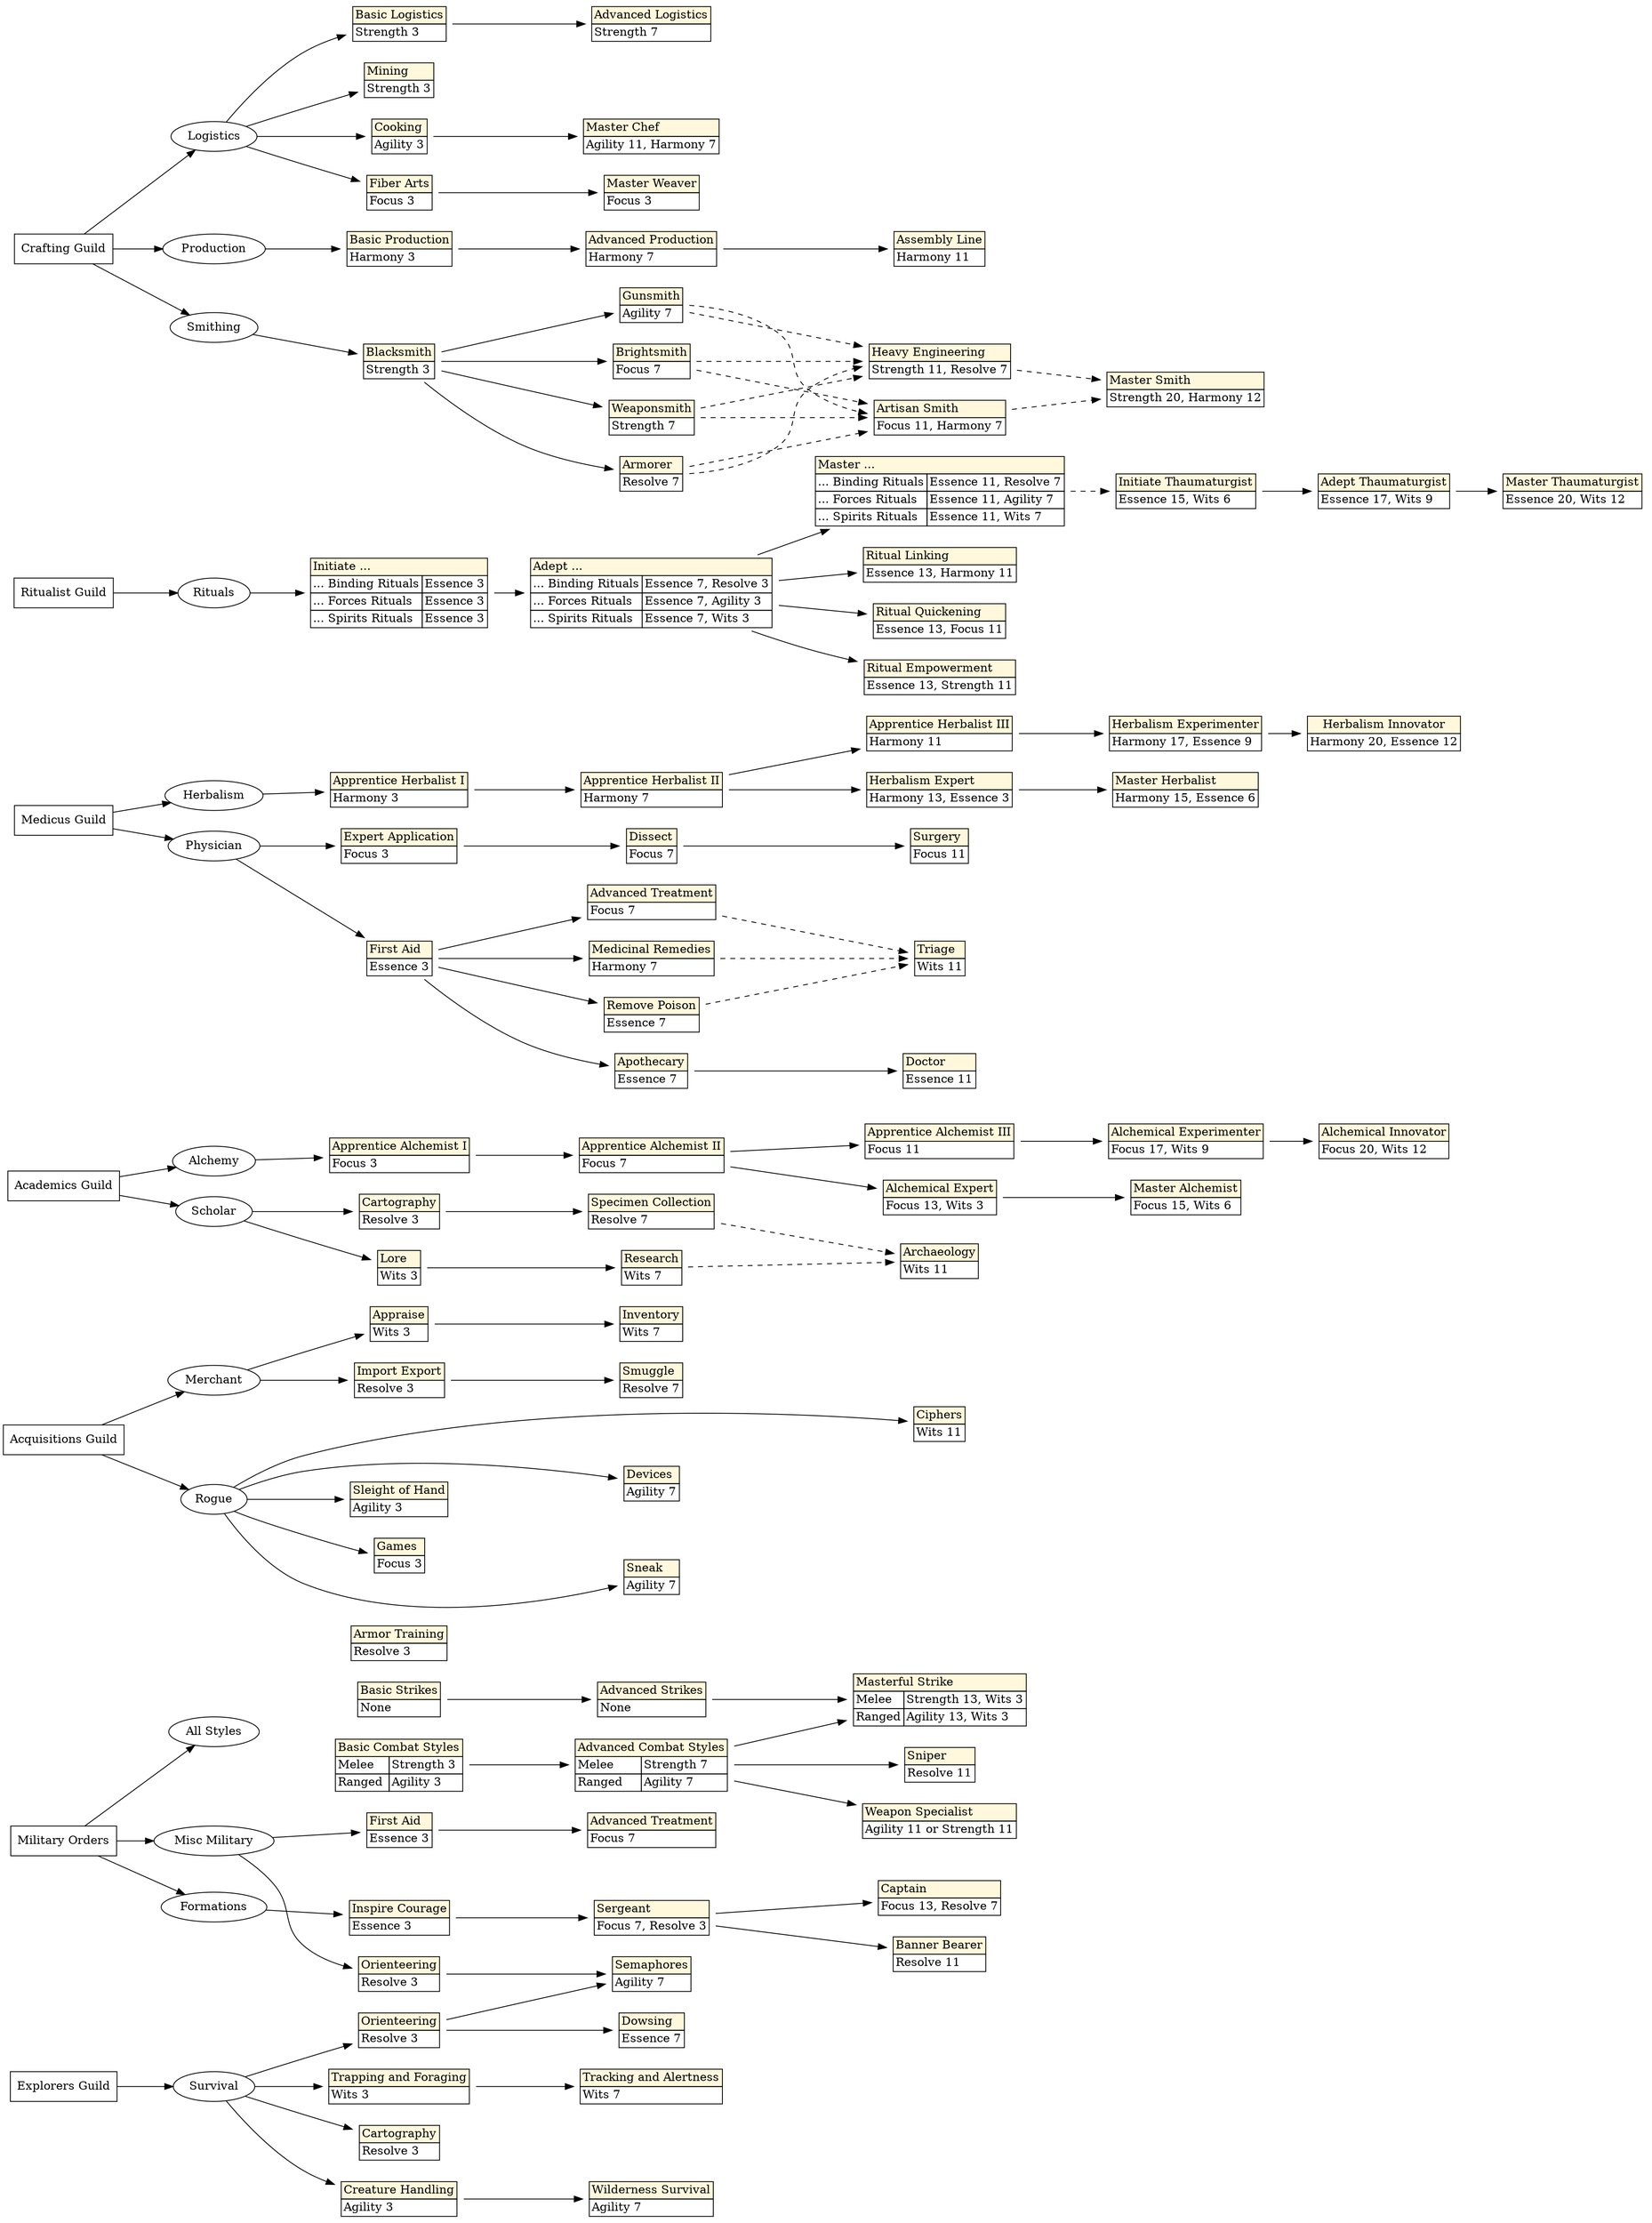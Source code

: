 digraph G {
  rankdir="LR"
  splines=spline

  { rank=same; "Academics Guild"; "Medicus Guild"; "Ritualist Guild"; "Crafting Guild"; "Explorers Guild"; "Acquisitions Guild"; "Military Orders" }
/*
  tag::letter-header[]

== A

  end::letter-header[]
*/

"Advanced Treatment" [shape=plaintext; label=<
<TABLE BORDER="0" CELLBORDER="1" CELLSPACING="0">
  <TR><TD ALIGN="LEFT" bgcolor="cornsilk">Advanced Treatment</TD></TR>
  <TR><TD ALIGN="LEFT">Focus 7</TD></TR>
</TABLE>>];

"Advanced Treatment Military" [shape=plaintext; label=<
<TABLE BORDER="0" CELLBORDER="1" CELLSPACING="0">
  <TR><TD ALIGN="LEFT" bgcolor="cornsilk">Advanced Treatment</TD></TR>
  <TR><TD ALIGN="LEFT">Focus 7</TD></TR>
</TABLE>>];

/*
  tag::advanced-treatment[]

=== Advanced Treatment

*Reqs:* Focus 7, First Aid

You may use your First Aid Roleplay time to remove the Smashed Limb and Exhausted effects by calling, “Remove X” where X is the the effect.

Once per Rest: You may finish a First Aid Roleplay in 5 seconds that heals one damage and either removes the Smashed Limb effect or removes the Exhausted effect, from a single target.

  end::advanced-treatment[]

*/

"Apprentice Alchemist I" [shape=plaintext; label=<
<TABLE BORDER="0" CELLBORDER="1" CELLSPACING="0">
  <TR><TD ALIGN="LEFT" bgcolor="cornsilk">Apprentice Alchemist I</TD></TR>
  <TR><TD ALIGN="LEFT">Focus 3</TD></TR>
</TABLE>>];

"Apprentice Alchemist II" [shape=plaintext; label=<
<TABLE BORDER="0" CELLBORDER="1" CELLSPACING="0">
  <TR><TD ALIGN="LEFT" bgcolor="cornsilk">Apprentice Alchemist II</TD></TR>
  <TR><TD ALIGN="LEFT">Focus 7</TD></TR>
</TABLE>>];

"Apprentice Alchemist III" [shape=plaintext; label=<
<TABLE BORDER="0" CELLBORDER="1" CELLSPACING="0">
  <TR><TD ALIGN="LEFT" bgcolor="cornsilk">Apprentice Alchemist III</TD></TR>
  <TR><TD ALIGN="LEFT">Focus 11</TD></TR>
</TABLE>>];

/*
  tag::alchemy[]

=== Alchemy

  end::alchemy[]

tag::apprentice-alchemist-i[]

=== Apprentice Alchemist I

*Reqs:* Focus 3

Crafting: You can complete rank one Alchemical recipes

Gathering: You may gather Mineral and Binder Components

end::apprentice-alchemist-i[]

tag::apprentice-alchemist-ii[]

=== Apprentice Alchemist II

*Reqs:* Focus 7

Crafting: You can complete rank two Alchemical recipes

Sign In: You may gain a random Mineral or Binder Component when you pick up your character envelope at each event.

end::apprentice-alchemist-ii[]

tag::apprentice-alchemist-iii[]

=== Apprentice Alchemist III

*Reqs:* Focus 11

Crafting: You can complete rank three Alchemical recipes

Gathering: When drawing cards to determine Mineral or Binder component gathering results you may discard one of the cards and draw again to replace it. You must take the second result.

end::apprentice-alchemist-iii[]
*/

"Alchemical Expert" [shape=plaintext; label=<
<TABLE BORDER="0" CELLBORDER="1" CELLSPACING="0">
  <TR><TD ALIGN="LEFT" bgcolor="cornsilk">Alchemical Expert</TD></TR>
  <TR><TD ALIGN="LEFT">Focus 13, Wits 3</TD></TR>
</TABLE>>];

"Master Alchemist" [shape=plaintext; label=<
<TABLE BORDER="0" CELLBORDER="1" CELLSPACING="0">
  <TR><TD ALIGN="LEFT" bgcolor="cornsilk">Master Alchemist</TD></TR>
  <TR><TD ALIGN="LEFT">Focus 15, Wits 6</TD></TR>
</TABLE>>];

/*
tag::alchemical-expert[]

=== Alchemical Expert

*Reqs:* Focus 13, Wits 3, Apprentice Alchemist II

Gathering: You may gain a +2 bonus when making a Destiny Deck draw for gathering Mineral or Binder materials.

Once per Rest: You may replace one uncommon component in an alchemical recipe with a common component of the same class.

NPC Shift: At the completion of an NPC shift you can request a random Mineral or Binder Component.

end::alchemical-expert[]

tag::master-alchemist[]

=== Master alchemist

*Reqs:* Focus 15, Wits, alchemical Expert

You may perform an alchemical Recipe twice at the same time, expending twice the materials for twice the output.

Once per Rest: You may replace one rare component in an alchemical Recipe with a common or uncommon component of the same type. 

Once per Rest: You may "find in your pocket" any Rank 1 alchemical Recipe you know and have the materials for. You may make this "found" component be a Rank 2 alchemical Recipe you know. The item must be used within 1 minute or it is lost.


end::master-alchemist[]

*/

"Alchemical Experimenter" [shape=plaintext; label=<
<TABLE BORDER="0" CELLBORDER="1" CELLSPACING="0">
  <TR><TD bgcolor="cornsilk">Alchemical Experimenter</TD></TR>
  <TR><TD ALIGN="LEFT">Focus 17, Wits 9</TD></TR>
</TABLE>>];

"Alchemical Innovator" [shape=plaintext; label=<
<TABLE BORDER="0" CELLBORDER="1" CELLSPACING="0">
  <TR><TD bgcolor="cornsilk">Alchemical Innovator</TD></TR>
  <TR><TD ALIGN="LEFT">Focus 20, Wits 12</TD></TR>
</TABLE>>];

/*
tag::alchemical-experimenter[]

=== Alchemical Experimenter

*Reqs:* Focus 17, Wits 9, Apprentice Herbalist III

Experimentation: You may redraw one card when making Destiny Deck draws for alchemical Experimentation
Injury: You may choose to gain an Injury point in exchange for preventing the negative consequences of a failed alchemical Experiment for one other person involved.

end::alchemical-experimenter[]

tag::alchemical-innovator[]

=== Alchemical Experimenter

*Reqs:* Focus 20, Wits 12, Alchemical Experimenter

Experimentation: You gain a +2 bonus when making a Destiny Deck draw for alchemical Experimentation.
Unique Recipes: You may propose a new alchemical recipe to the Directors. You may not have more than one unique recipe in progress at a time. If the Directors accept your proposal they will set out for you the process to achieve your desired goal which may require a significant investment in roleplay time and materials. Unique recipes are subject to change per Directors discretion as needed.

end::alchemical-innovator[]

*/

"Apothecary" [shape=plaintext; label=<
<TABLE BORDER="0" CELLBORDER="1" CELLSPACING="0">
  <TR><TD ALIGN="LEFT" bgcolor="cornsilk">Apothecary</TD></TR>
  <TR><TD ALIGN="LEFT">Essence 7</TD></TR>
</TABLE>>];

/*
tag::apothecary[]

=== Apothecary

*Reqs:* Essence 7, First Aid

Your roleplay for First Aid is reduced to 40 seconds. 

Once per Rest: You may finish the First Aid Roleplay immediately

Battlefield Carry: You and the target player may move at any speed.

end::apothecary[]
*/

"Appraise" [shape=plaintext; label=<
<TABLE BORDER="0" CELLBORDER="1" CELLSPACING="0">
  <TR><TD ALIGN="LEFT" bgcolor="cornsilk">Appraise</TD></TR>
  <TR> <TD ALIGN="LEFT">Wits 3</TD></TR>
</TABLE>>];
/*
tag::appraise[]

=== Appraise

*Reqs:* Wits 3

Action: You may negotiate prices when you buy or sell things with the Quartermaster.

end::appraise[]
*/

/*
tag::appraise-table[]

==== Quartermaster Prices

The following table lists the prices you can expect for different ratings of Items and Components. Prices are listed in Unum unless the number is followed by a lowercase "p".

[cols="^1,^1,^1,^1,^1,^1"]
|===
|                  |          | Common  | Uncommon  | Rare  | Unique 
.3+.^| Cheap     .^| Low      | _1p_    | _3p_      | 1     | 3 
                 .^| Appraise | _2p_    | _5p-8p_   | 2     | 5-8
                 .^| High     | _3p_    | 1         | 3     | 10 
|===

[cols="^1,^1,^1,^1,^1,^1"]
|===
|                  |          | Common  | Uncommon  | Rare  | Unique 
.3+.^| Average   .^| Low      | _3p_    | 1         | 3     | 10
                 .^| Appraise | _5p-8p_ | 2         | 5-8   | 15-25
                 .^| High     | 1       | 3         | 10    | 30 
|===

[cols="^1,^1,^1,^1,^1,^1"]
|===
|                  |          | Common  | Uncommon  | Rare  | Unique 
.3+.^| Expensive .^| Low      | 1       | 3         | 10    | 30
                 .^| Appraise | 2       | 5-8       | 15-25 | 40-90
                 .^| High     | 3       | 10        | 30    | 100 
|===

[cols="^1,^1,^1,^1,^1,^1"]
|===
|                  |          | Common  | Uncommon  | Rare  | Unique 
.3+.^| Premium   .^| Low      | 3       | 10        | 30    | 100
                 .^| Appraise | 5-8     | 15-25     | 40-90 | 150-250
                 .^| High     | 10      | 30        | 100   | 300
|===


When you sell things to the Quartermaster, the Quartermaster will pay you the value shown in the Low row. Similarly, when you buy things from the Quartermaster you will pay the amount shown in the High row.  The Quartermaster is always an option for all characters to use when they need to conduct business. However, you are encouraged to seek out other characters first as you are more likely to get a better price from them than from the Quartermaster. For characters with the Appraise skill, the Quartermaster will buy items using the prices, or price ranges, listed in the Appraise row.

end::appraise-table[]
*/

"Archaeology" [shape=plaintext; label=<
<TABLE BORDER="0" CELLBORDER="1" CELLSPACING="0">
  <TR><TD ALIGN="LEFT" bgcolor="cornsilk">Archaeology</TD></TR>
  <TR> <TD ALIGN="LEFT">Wits 11</TD></TR>
</TABLE>>];
/*
tag::archaeology[]

=== Archaeology

*Reqs:* Wits 11, either Specimen Collection or Research

Teamwork: 120 minutes of roleplay is required to conduct an archaeology dig of an area. This time may be divided up among multiple characters. At least half of the characters involved must have the skill Archaeology. The roleplay time may not be less than 20 minutes.  

Benefit: Complete an Archaeology Quest for all persons who participate.  Archaeology Quest cards are available from the Quartermaster. 

end::archaeology[]
*/


"Assembly Line" [shape=plaintext; label=<
<TABLE BORDER="0" CELLBORDER="1" CELLSPACING="0">
  <TR><TD ALIGN="LEFT" bgcolor="cornsilk">Assembly Line</TD></TR>
  <TR> <TD ALIGN="LEFT">Harmony 11</TD></TR>
</TABLE>>];

/*
tag::assembly-line[]

=== Assembly Line

*Reqs:* Harmony 11, Advanced Production

Teamwork: By gathering at least 3 people with a common _Crafting_ skill together in a location, and having them all craft the same item, you can decrease the time it takes for all of them to produce those items.  Cut crafting time in half for each participant.  The character managing the _Assembly Line_ may not craft anything.

Maximum Output: Pre Event- you may gain the benefits of the Pre Event portion of Production and Advanced Production twice.

end::assembly-line[]
*/

/*
  tag::letter-header[]

== B

  end::letter-header[]
*/

"Banner Bearer" [shape=plaintext; label=<
<TABLE BORDER="0" CELLBORDER="1" CELLSPACING="0">
  <TR><TD ALIGN="LEFT" bgcolor="cornsilk">Banner Bearer</TD></TR>
  <TR> <TD ALIGN="LEFT">Resolve 11</TD></TR>
</TABLE>>];

/*

tag::banner-bearer[]

=== Banner Bearer 

*Reqs:* Resolve 11, Sergeant, Approve Banner Prop

Line of Sight: While the banner is upright and visible, if a character would progress to the second stage of a Mental Effect they may call “Immune.” Players must be sure they can see the banner before calling, “Immune.”

If the Banner Bearer is reduced to Incapacitated, they must remove the banner from the field and it may not return except through Staff permission.

It is recommended that the Banner Bearer remind players of this ability before a Scene begins.

end::banner-bearer[]

*/


/*
  tag::letter-header[]

== C

  end::letter-header[]
*/

"Captain" [shape=plaintext; label=<
<TABLE BORDER="0" CELLBORDER="1" CELLSPACING="0">
  <TR><TD ALIGN="LEFT" bgcolor="cornsilk">Captain</TD></TR>
  <TR> <TD ALIGN="LEFT">Focus 13, Resolve 7</TD></TR>
</TABLE>>];

/* 

tag::captain[]

=== Captain

*Reqs:* Focus 13, Resolve 7, Sergeant

Choose one of the following benefits you have the required Skill to access. Complete the listed Roleplay with up to 5 chosen allies. You and the chosen allies gain the benefit.  A person may not gain the benefit of more than 1 formation. The Captain must be in the Scene for any members of the formation to gain a benefit.

Alternatively, you may now have 10 chosen allies in a Sergeant Formation.

Captains may also research new formations as Projects.

* *Aegis Formation - Inspire Courage:* Choose one Mental Effect. Once during the next Scene, the members of the formation may call a Mental Save against the chosen effect. This ability is lost at the end of the next Scene if not used.
** Roleplay: Practice planning defenses and camaraderie. 
* *Vanguard Formation - Advanced Melee Style:* Gain 1 Grit Point which can only be spent to deliver any Advanced Strike with a melee weapon even if the character does not have an Advanced Strike skill. The Grit Point is lost at the end of the next Scene if not used.
** Roleplay: Practice breaking through lines as a group.
* *Sharpshooter Formation - Advanced Ranged Style:* Gain 1 Grit Point which can only be spent to deliver any Advanced Strike with a ranged weapon even if the character does not have an Advanced Strike skill.  The Grit Point is lost at the end of the next Scene if not used.
** Roleplay: Practice sharpshooting.
* *Specialist Formation - Weapon Specialist: For the next Scene, the entire formation gains the benefit of one Weapon Specialist skill the Captain has. This ability is lost at the end of the next Scene.
** Roleplay: Practice shooting and lecturing with the chosen weapon type.
* *Triage Formation - Triage:* All members of the formation may assist other characters with First Aid to reduce the Roleplay as if they had the First Aid skill. This ability is lost at the end of the next Scene.
** Roleplay: Practice bandaging, lecturing on anatomy, and/or proper battlefield prioritization.

end::captain[]
*/

"Cartography" [shape=plaintext; label=<
<TABLE BORDER="0" CELLBORDER="1" CELLSPACING="0">
  <TR><TD ALIGN="LEFT" bgcolor="cornsilk">Cartography</TD></TR>
  <TR> <TD ALIGN="LEFT">Resolve 3</TD></TR>
</TABLE>>];

"Cartography Explorers" [shape=plaintext; label=<
<TABLE BORDER="0" CELLBORDER="1" CELLSPACING="0">
  <TR><TD ALIGN="LEFT" bgcolor="cornsilk">Cartography</TD></TR>
  <TR> <TD ALIGN="LEFT">Resolve 3</TD></TR>
</TABLE>>];

/*
tag::cartography[]

=== Cartography

*Reqs:* Resolve 3

Teamwork: 120 minutes of roleplay is required to map an area. This time may be divided up among multiple characters. At least half of the characters involved must have the skill Cartography.  The roleplay time may not be less than 20 minutes.  

Benefit: Complete a Cartography Quest for all persons who participate.  Cartography Quest cards are available from the Quartermaster. 

end::cartography[]
*/


"Cooking" [shape=plaintext; label=<
<TABLE BORDER="0" CELLBORDER="1" CELLSPACING="0">
  <TR><TD ALIGN="LEFT" bgcolor="cornsilk">Cooking</TD></TR>
  <TR> <TD ALIGN="LEFT">Agility 3</TD></TR>
</TABLE>>];

"Master Chef" [shape=plaintext; label=<
<TABLE BORDER="0" CELLBORDER="1" CELLSPACING="0">
  <TR><TD ALIGN="LEFT" bgcolor="cornsilk">Master Chef</TD></TR>
  <TR> <TD ALIGN="LEFT">Agility 11, Harmony 7</TD></TR>
</TABLE>>];

/*
tag::cooking[]

=== Cooking

*Reqs:* Agility 3

Crafting: You may complete Cooking Recipes without assitance.

Gathering: You may gather Food and Herbal components

end::cooking[]

tag::master-chef[]

=== Master Chef

*Reqs:* Agility 11, Harmony 7

Crafting: You may complete Master Chef Recipes  

Defense: You can spend a Physical Save to prevent yourself from being poisoned or harmed by items you consume.

end::master-chef[]

*/

"Ciphers" [shape=plaintext; label=<
<TABLE BORDER="0" CELLBORDER="1" CELLSPACING="0">
  <TR><TD ALIGN="LEFT" bgcolor="cornsilk">Ciphers</TD></TR>
  <TR> <TD ALIGN="LEFT">Wits 11</TD></TR>
</TABLE>>];

/* 
tag::ciphers[]

=== Ciphers

*Reqs:* Wits 11

Action: You may write secret messages. To accomplish this, you must write out a note on paper.  Fold this paper so that the written message is not visible.  On the outside of this note you must write the following statement:  "OOG: Requires Ciphers to Decode" along with your card number and your signature.  

end::ciphers[]
*/

"Creature Handling" [shape=plaintext; label=<
<TABLE BORDER="0" CELLBORDER="1" CELLSPACING="0">
  <TR><TD ALIGN="LEFT" bgcolor="cornsilk">Creature Handling</TD></TR>
  <TR> <TD ALIGN="LEFT">Agility 3</TD></TR>
</TABLE>>];
/*
tag::creature-handling[]

=== Creature Handling

*Reqs:* Agility 3

Passive: You may determine the status of an animal or creature including:

* Its current health level (healthy, wounded, dying, dead)
* Its mood (Frightened, Friendly, Neutral, Aggressive)
* Its nature (natural or not)

Special Lore: You gain knowledge about dangerous creatures.

Influence Mood: Once per rest you may attempt to sway the mood of up to 4 creatures by one step.  Aggressive or Frightened creatures can become Neutral and Neutral creatures can become either Frightened or Friendly depending on the nature of the roleplay. 

end::creature-handling[]
*/

/*
  tag::letter-header[]

== D

  end::letter-header[]
*/

"Devices" [shape=plaintext; label=<
<TABLE BORDER="0" CELLBORDER="1" CELLSPACING="0">
  <TR><TD ALIGN="LEFT" bgcolor="cornsilk">Devices</TD></TR>
  <TR> <TD ALIGN="LEFT">Agility 7</TD></TR>
</TABLE>>];
/*
tag::devices[]

=== Devices

*Reqs:* Agility 7

Devices: When you encounter a lock or other device that can be opened or defeated, there will be a difficulty number listed. In order defeat the device you must spend one minute of roleplay time, then draw one card from the Destiny Deck. Add the value of this card to your Agility score. If the total exceeds the difficulty then the device is defeated. If not you may spend another minute roleplaying to draw a second card adding it to the first and check again. If you need to keep going you have one more attempt after yet another minute to draw a third card. If after three minutes, and three card draws, the device is not defeated then you must suffer the listed consequence on the lock or device card.

Once per Rest: You may reduce the total time down to 1 minute and draw a total of three cards at that time to do the final check.

end::devices[]
*/

"Doctor" [shape=plaintext; label=<
<TABLE BORDER="0" CELLBORDER="1" CELLSPACING="0">
  <TR><TD ALIGN="LEFT" bgcolor="cornsilk">Doctor</TD></TR>
  <TR> <TD ALIGN="LEFT">Essence 11</TD></TR>
</TABLE>>];

/*
tag::doctor[]

=== Doctor

*Reqs:* Essence 11, Apothecary

Your roleplay for First Aid is reduced to 20 seconds.  You may also spend a Grit Point to remove the Exhausted condition from a target, even if they have 2 Injuries on them.

Once per Rest: You may finish the First Aid Roleplay immediately.  This usage stacks with Apothecary.

Battlefield Carry: You may carry two Incapacitated targets without being under the Slow effect, but at no faster than a walk.

end::doctor[]
*/

"Dissect" [shape=plaintext; label=<
<TABLE BORDER="0" CELLBORDER="1" CELLSPACING="0">
  <TR><TD ALIGN="LEFT" bgcolor="cornsilk">Dissect</TD></TR>
  <TR> <TD ALIGN="LEFT">Focus 7</TD></TR>
</TABLE>>];

/*
tag::dissect[]

=== Dissect

*Reqs:* Focus 7, Expert Application

Action: Roleplay the dissection of a plant, a dead animal, or a dead person. After 30 seconds of roleplay you gain one or more Components or Item Cards depending on the situation and the Narrator running the scene. Some NPCs will be carrying cards to give out upon being dissected, others may not.

end::dissect[]
*/

"Dowsing" [shape=plaintext; label=<
<TABLE BORDER="0" CELLBORDER="1" CELLSPACING="0">
  <TR><TD ALIGN="LEFT" bgcolor="cornsilk">Dowsing</TD></TR>
  <TR> <TD ALIGN="LEFT">Essence 7</TD></TR>
</TABLE>>];

/*
tag::dowsing[]

=== Dowsing

*Reqs:* Essence 7, Orienteering

Teamwork: Locate a Ley Line to grant a bonus to Rituals or Crafting that occurs in that location.  A total of 12 minutes of roleplay by characters with the Dowsing skill is required to find a single Ley Line.  

Benefit: When the above roleplay is done, you may establish circle no larger than six feet in diameter. Rituals and Crafting that occur within that circle gain the following benefit: "Choose one of the least rare Components used in the recipe. It is not expended."

end::dowsing[]
*/

/*
  tag::letter-header[]

== E

  end::letter-header[]
*/

"Expert Application" [shape=plaintext; label=<
<TABLE BORDER="0" CELLBORDER="1" CELLSPACING="0">
  <TR><TD ALIGN="LEFT" bgcolor="cornsilk">Expert Application</TD></TR>
  <TR> <TD ALIGN="LEFT">Focus 3</TD></TR>
</TABLE>>];

/*
tag::expert-application[]

=== Expert Application

*Reqs:* Focus 3

When you are applying a Healing Poultice to another character, double the rate of healing.

Once per Rest: you may produce a Healing Poultice without requiring Components. Quick Poultices are never written on Item Cards and expire at the end of the scene in which they are made.

end::expert-application[]
*/


/*
  tag::letter-header[]

== F

  end::letter-header[]
*/

"Fiber Arts" [shape=plaintext; label=<
<TABLE BORDER="0" CELLBORDER="1" CELLSPACING="0">
  <TR><TD ALIGN="LEFT" bgcolor="cornsilk">Fiber Arts</TD></TR>
  <TR> <TD ALIGN="LEFT">Focus 3</TD></TR>
</TABLE>>];

"Master Weaver" [shape=plaintext; label=<
<TABLE BORDER="0" CELLBORDER="1" CELLSPACING="0">
  <TR><TD ALIGN="LEFT" bgcolor="cornsilk">Master Weaver</TD></TR>
  <TR> <TD ALIGN="LEFT">Focus 3</TD></TR>
</TABLE>>];

/*
tag::fiber-arts[]

=== Fiber Arts

*Reqs:* Focus 3

Crafting: You can complete Fiber Arts Recipes

Gathering: You can gather Herbal and Fiber components

end::fiber-arts[]

tag::master-weaver[]

=== Master Weaver

*Reqs:* Focus 11, Resolve 7

Crafting: You can complete Master Weaver Recipes

Once per Rest: when using a Fiber Arts Recipe Item you may use it twice within a scene while only consuming one of the item's uses.

end::master-weaver[]

*/

"First Aid" [shape=plaintext; label=<
<TABLE BORDER="0" CELLBORDER="1" CELLSPACING="0">
  <TR><TD ALIGN="LEFT" bgcolor="cornsilk">First Aid</TD></TR>
  <TR> <TD ALIGN="LEFT">Essence 3</TD></TR>
</TABLE>>];

"First Aid Military" [shape=plaintext; label=<
<TABLE BORDER="0" CELLBORDER="1" CELLSPACING="0">
  <TR><TD ALIGN="LEFT" bgcolor="cornsilk">First Aid</TD></TR>
  <TR> <TD ALIGN="LEFT">Essence 3</TD></TR>
</TABLE>>];

/*
tag::first-aid[]

=== First Aid

*Reqs:* Essence 3

You may perform 5 seconds of roleplay examining a body and declare, “Diagnose.” Once done, you may ask what the target's current and maximum Hit Points are and what other negative effects they are under.

You may also perform a 1 minute roleplay to restore 1 Hit Point on a single target within arms reach. This will also remove the Incapacitated condition if it exists. If another player with First Aid assists you, you may reduce the roleplay by 5 seconds, to a minimum of 10 seconds.

Battlefield Carry: You may move an Incapacitated character. You must say "Carry" and then the target player may stand. They indicate they are being carried by standing next to you, and slightly behind, and optionaly placing one hand on your shoulder if you consent.  You and the target player may move no faster than a walk.

end::first-aid[]
*/

/*
  tag::letter-header[]

== G

  end::letter-header[]
*/


"Games" [shape=plaintext; label=<
<TABLE BORDER="0" CELLBORDER="1" CELLSPACING="0">
  <TR><TD ALIGN="LEFT" bgcolor="cornsilk">Games</TD></TR>
  <TR> <TD ALIGN="LEFT">Focus 3</TD></TR>
</TABLE>>];
/*
tag::games[]

=== Games

*Reqs:* Focus 3

Rest: While Resting, you may play a game with 1 to 5 other characters. All characters in the game cut the time required for their Rest in half. All players who participate in the game also regain 1 grit point when the rest time is completed. To qualify as a game there must be at least one prop used by all involved and the level of physical exertion must be low. 

end::games[]
*/

/*
  tag::letter-header[]

== H

=== Herbalism

  end::letter-header[]
*/


"Apprentice Herbalist I" [shape=plaintext; label=<
<TABLE BORDER="0" CELLBORDER="1" CELLSPACING="0">
  <TR><TD bgcolor="cornsilk">Apprentice Herbalist I</TD></TR>
  <TR><TD ALIGN="LEFT">Harmony 3</TD></TR>
</TABLE>>];

"Apprentice Herbalist II" [shape=plaintext; label=<
<TABLE BORDER="0" CELLBORDER="1" CELLSPACING="0">
  <TR><TD bgcolor="cornsilk">Apprentice Herbalist II</TD></TR>
  <TR><TD ALIGN="LEFT">Harmony 7</TD></TR>
</TABLE>>];

"Apprentice Herbalist III" [shape=plaintext; label=<
<TABLE BORDER="0" CELLBORDER="1" CELLSPACING="0">
  <TR><TD bgcolor="cornsilk">Apprentice Herbalist III</TD></TR>
  <TR><TD ALIGN="LEFT">Harmony 11</TD></TR>
</TABLE>>];

/*
tag::apprentice-herbalist-i[]

=== Apprentice Herbalist I

*Reqs:* Harmony 3

Crafting: You can complete rank one herbal recipes

Gathering: You may gather Herb and Fiber Components

end::apprentice-herbalist-i[]

tag::apprentice-herbalist-ii[]

=== Apprentice Herbalist II

*Reqs:* Harmony 7, Apprentice Herbalist I

Crafting: You can complete rank two herbal recipes

Sign In: Receive a random Herb or Fiber component card when you pick up your character envelope at each event.

end::apprentice-herbalist-ii[]

tag::apprentice-herbalist-iii[]

=== Apprentice Herbalist III

*Reqs:* Harmony 11, Apprentice Herbalist II

Crafting: You can complete rank three herbal recipes

Gathering: When drawing cards to determine Herb or Fiber gathering results you may discard one of the cards and draw again to replace it. You must take the second result.

end::apprentice-herbalist-iii[]
*/

"Herbalism Expert" [shape=plaintext; label=<
<TABLE BORDER="0" CELLBORDER="1" CELLSPACING="0">
  <TR><TD ALIGN="LEFT" bgcolor="cornsilk">Herbalism Expert</TD></TR>
  <TR><TD ALIGN="LEFT">Harmony 13, Essence 3</TD></TR>
</TABLE>>];

"Master Herbalist" [shape=plaintext; label=<
<TABLE BORDER="0" CELLBORDER="1" CELLSPACING="0">
  <TR><TD ALIGN="LEFT" bgcolor="cornsilk">Master Herbalist</TD></TR>
  <TR><TD ALIGN="LEFT">Harmony 15, Essence 6</TD></TR>
</TABLE>>];

/*
tag::herbalism-expert[]

=== Herbalism Expert

*Reqs:* Harmony 13, Essence 3, Apprentice Herbalist II

Gathering: You may gain a +2 bonus when making a Destiny Deck draw for Herbal or Fiber Components.

Once per Rest: You may replace one uncommon component in an Herbalism recipe with a common component of the same class.

NPC Shift: At the completion of an NPC shift you can request a random Herb or Fiber Components.

end::herbalism-expert[]

tag::master-herbalist[]

=== Master Herbalist

*Reqs:* Harmony 15, Essence, Herbalism Expert

You may perform an Herbalism Recipe twice at the same time, expending twice the materials for twice the output.

Once per Rest: You may replace one rare component in an Herbalism Recipe with a common or uncommon component of the same type. 

Once per Rest: You may "find in your pocket" any Rank 1 Herbalism Recipe you know and have the materials for. You may make this "found" component be a Rank 2 Herbalism Recipe you know. The item must be used within 1 minute or it is lost.


end::master-herbalist[]

*/

"Herbalism Experimenter" [shape=plaintext; label=<
<TABLE BORDER="0" CELLBORDER="1" CELLSPACING="0">
  <TR><TD bgcolor="cornsilk">Herbalism Experimenter</TD></TR>
  <TR><TD ALIGN="LEFT">Harmony 17, Essence 9</TD></TR>
</TABLE>>];

"Herbalism Innovator" [shape=plaintext; label=<
<TABLE BORDER="0" CELLBORDER="1" CELLSPACING="0">
  <TR><TD bgcolor="cornsilk">Herbalism Innovator</TD></TR>
  <TR><TD ALIGN="LEFT">Harmony 20, Essence 12</TD></TR>
</TABLE>>];

/*
tag::herbalism-experimenter[]

=== Herbalism Experimenter

*Reqs:* Harmony 17, Essence 9, Apprentice Herbalist III

Experimentation: You may redraw one card when making Destiny Deck draws for Herbalism Experimentation

Injury: You may choose to gain an Injury point in exchange for preventing the negative consequences of a failed Herbalism Experiment for one other person involved.

end::herbalism-experimenter[]

tag::herbalism-innovator[]

=== Herbalism Innovator

*Reqs:* Harmony 20, Essence 12, Herbalism Experimenter

Experimentation: You gain a +2 bonus when making a Destiny Deck draw for Herbalism Experimentation.

Unique Recipes: You may propose a new Herbalism recipe to the Directors. You may not have more than one unique recipe in progress at a time. If the Directors accept your proposal they will set out for you the process to achieve your desired goal which may require a significant investment in roleplay time and materials. Unique recipes are subject to change per Directors discretion as needed.

end::herbalism-innovator[]

*/

  

/*
  tag::letter-header[]

== I

  end::letter-header[]
*/



"Import Export" [shape=plaintext; label=<
<TABLE BORDER="0" CELLBORDER="1" CELLSPACING="0">
  <TR><TD ALIGN="LEFT" bgcolor="cornsilk">Import Export</TD></TR>
  <TR> <TD ALIGN="LEFT">Resolve 3</TD></TR>
</TABLE>>];
/*
tag::import-export[]

=== Import / Export

*Reqs:* Resolve 3

Trade: You may go to the Quartermaster or the Guildmaster of Acquisitions and purchase items from a table of available goods.  You can pay an additional fee to get your preferred goods or you can take your chances with whatever cargo was apportioned to you.

end::import-export[]
*/


"Inspire Courage" [shape=plaintext; label=<
<TABLE BORDER="0" CELLBORDER="1" CELLSPACING="0">
  <TR><TD ALIGN="LEFT" bgcolor="cornsilk">Inspire Courage</TD></TR>
  <TR> <TD ALIGN="LEFT">Essence 3</TD></TR>
</TABLE>>];

/*
tag::inspire-courage[]

=== Inspire Courage

*Reqs:* Essence 3

Action: Once per Rest, you may use this skill to grant up to five people an Extra Mental Save.  You can roleplay this skill by any of the following means:

* A rousing speech of at least 30 seconds duration
* An inspiring song of at least 30 seconds duration
* A heroic deed appropriate for the scene at marshals discretion

end::inspire-courage[]
*/


"Inventory" [shape=plaintext; label=<
<TABLE BORDER="0" CELLBORDER="1" CELLSPACING="0">
  <TR><TD ALIGN="LEFT" bgcolor="cornsilk">Inventory</TD></TR>
  <TR> <TD ALIGN="LEFT">Wits 7</TD></TR>
</TABLE>>];  
/*
tag::inventory[]

=== Inventory

*Reqs:* Wits 7, Appraise

Trade: Player may keep any amount of item cards on their person for the purpose of trade even though their character could not physically carry all the items represented by the cards.  Their knowledge of what they have in storage allows them to conduct trades with the goods being delivered quickly a moment later.

Once per Rest: you may convert 5 item cards of the same value or rarity into any one item of the next value or rarity up.  Excludes Premium and Unique. Basic Logistics and Advanced Logistics may not be used for this purpose.

end::inventory[]
*/

/*
  tag::letter-header[]

== L

  end::letter-header[]
*/


"Basic Logistics" [shape=plaintext; label=<
<TABLE BORDER="0" CELLBORDER="1" CELLSPACING="0">
  <TR><TD ALIGN="LEFT" bgcolor="cornsilk">Basic Logistics</TD></TR>
  <TR> <TD ALIGN="LEFT">Strength 3</TD></TR>
</TABLE>>];

"Advanced Logistics" [shape=plaintext; label=<
<TABLE BORDER="0" CELLBORDER="1" CELLSPACING="0">
  <TR><TD ALIGN="LEFT" bgcolor="cornsilk">Advanced Logistics</TD></TR>
  <TR> <TD ALIGN="LEFT">Strength 7</TD></TR>
</TABLE>>];

/*
tag::basic-logistics[]

=== Basic Logistics

*Reqs:* Strength 3

Supply: Once per Rest, you may use this skill in place of a single common Component to represent having been prepared enough to have brought that Component along with you. This Component will never be written on a card and it expires at the end of the scene. No more than one use of Basic Logistics can be applied to a single action.

end::basic-logistics[]

tag::advanced-logistics[]

=== Advanced Logistics

*Reqs:* Strength 7, Basic Logistics

Supply: Once per Rest, you may use this skill in place of a single common or uncommon Component to represent having been prepared enough to have brought that Component along with you. This Component will never be written on a card and it expires at the end of the scene. No more than one use of Advanced Logistics can be applied to a single action.

end::advanced-logistics[]
*/

"Lore" [shape=plaintext; label=<
<TABLE BORDER="0" CELLBORDER="1" CELLSPACING="0">
  <TR><TD ALIGN="LEFT" bgcolor="cornsilk">Lore</TD></TR>
  <TR> <TD ALIGN="LEFT">Wits 3</TD></TR>
</TABLE>>];
/*
tag::lore[]

=== Lore

*Reqs:* Wits 3

Narrator: You are versed in the study of books.  You may ask questions of a scene Narrator to determine if some fact available in the books you have studied may be pertinent to the current scene.

Item: You can determine the relative Research value of items.


end::lore[]
*/


/*
  tag::letter-header[]

== M

  end::letter-header[]
*/

"Medicinal Remedies" [shape=plaintext; label=<
<TABLE BORDER="0" CELLBORDER="1" CELLSPACING="0">
  <TR><TD ALIGN="LEFT" bgcolor="cornsilk">Medicinal Remedies</TD></TR>
  <TR><TD ALIGN="LEFT">Harmony 7</TD></TR>
</TABLE>>];

/*
  tag::medicinal-remedies[]

=== Medicinal Remedies

*Reqs:* Focus 7, First Aid

You may use your First Aid roleplay time to remove the Sickened effect or one Mental Effect by calling, “Remove X” where X is the effect.

Once Per Rest: You may finish a First Aid Roleplay in 5 seconds that heals one damage and either removes the Sickened effect or removes one Mental Effect, from a single target.

  end::medicinal-remedies[]

*/


"Mining" [shape=plaintext; label=<
<TABLE BORDER="0" CELLBORDER="1" CELLSPACING="0">
  <TR><TD ALIGN="LEFT" bgcolor="cornsilk">Mining</TD></TR>
  <TR> <TD ALIGN="LEFT">Strength 3</TD></TR>
</TABLE>>];

/*
tag::mining[]

=== Mining

*Reqs:* Strength 3

Gathering: You may gather Metals and Minerals. Add +2 to the results of the Destiny Deck draw when gathering Metals or Minerals.

end::mining[]
*/




/*
  tag::letter-header[]

== O

  end::letter-header[]
*/

"Orienteering" [shape=plaintext; label=<
<TABLE BORDER="0" CELLBORDER="1" CELLSPACING="0">
  <TR><TD ALIGN="LEFT" bgcolor="cornsilk">Orienteering</TD></TR>
  <TR> <TD ALIGN="LEFT">Resolve 3</TD></TR>
</TABLE>>];

"Orienteering Military" [shape=plaintext; label=<
<TABLE BORDER="0" CELLBORDER="1" CELLSPACING="0">
  <TR><TD ALIGN="LEFT" bgcolor="cornsilk">Orienteering</TD></TR>
  <TR> <TD ALIGN="LEFT">Resolve 3</TD></TR>
</TABLE>>];

/*
tag::orienteering[]

=== Orienteering

*Reqs:* Resolve 3

Rest: You are skilled enough at navigating in the wilderness that when you have a map, your time walking somewhere counts as Rest time for you and up to 3 other characters.


end::orienteering[]
*/


/*
  tag::letter-header[]

== P

  end::letter-header[]
*/

"Basic Production" [shape=plaintext; label=<
<TABLE BORDER="0" CELLBORDER="1" CELLSPACING="0">
  <TR><TD ALIGN="LEFT" bgcolor="cornsilk">Basic Production</TD></TR>
  <TR> <TD ALIGN="LEFT">Harmony 3</TD></TR>
</TABLE>>];

"Advanced Production" [shape=plaintext; label=<
<TABLE BORDER="0" CELLBORDER="1" CELLSPACING="0">
  <TR><TD ALIGN="LEFT" bgcolor="cornsilk">Advanced Production</TD></TR>
  <TR> <TD ALIGN="LEFT">Harmony 7</TD></TR>
</TABLE>>];

/*
tag::basic-production[]

=== Basic Production

*Reqs:* Harmony 3

Crafting: Follow a basic production recipe to make large amounts of common goods from common materials.

NPC: Choose one basic production recipe. Your Character will accomplish the crafting of it during your NPC shift.

Sign In: You may come into play with one use of a Rank 1 consumable item you can complete the recipe of. 

end::basic-production[]

tag::advanced-production[]

=== Advanced Production

*Reqs:* Harmony 7, Basic Production

Crafting: Follow an advanced production recipe to make moderate amounts of uncommon goods from uncommon materials.

NPC: Choose one advanced production recipe. Your Character will accomplish the crafting of it during your NPC shift.

Sign In: You may come into play with 2 rank 1 or 1 rank 2 Consumable Items you can complete the recipe of. This stacks with Basic Production.

end::advanced-production[]
*/


/*
  tag::letter-header[]

== R

  end::letter-header[]
*/


"Remove Poison" [shape=plaintext; label=<
<TABLE BORDER="0" CELLBORDER="1" CELLSPACING="0">
  <TR><TD ALIGN="LEFT" bgcolor="cornsilk">Remove Poison</TD></TR>
  <TR> <TD ALIGN="LEFT">Essence 7</TD></TR>
</TABLE>>];

/*
tag::remove-poison[]

=== Remove Poison

*Reqs:* Essence 7, First Aid

Healing: You are able to recognize that someone has the Poisoned Condition. While you are tending to a Poisoned character their Poison will not progress to more severe levels. Each Poison will have instructions on it for what is required to cure the target.  By following a Poisons recipe you can cure the target of the poison.

end::remove-poison[]
*/


"Research" [shape=plaintext; label=<
<TABLE BORDER="0" CELLBORDER="1" CELLSPACING="0">
  <TR><TD ALIGN="LEFT" bgcolor="cornsilk">Research</TD></TR>
  <TR> <TD ALIGN="LEFT">Wits 7</TD></TR>
</TABLE>>];  
/*
tag::research[]

=== Research

*Reqs:* Wits 7, Lore

Research: Once per Rest you may exchange a number of Items with Research values (excluding “Known” items) with the head of the Academics Guild to gain a piece of knowledge.  The quality of the knowledge you gain is based on the total Research value of the Items that you turn in.

* Known = 0
* Notable = 1
* Significant = 3
* Revelation = 7

end::research[]
*/


/*
  tag::rituals[]

=== Rituals

  end::rituals[]
*/

"Initiate Rituals" [shape=plaintext; label=<
<TABLE BORDER="0" CELLBORDER="1" CELLSPACING="0">
  <TR><TD ALIGN="LEFT" colspan="2" bgcolor="cornsilk">Initiate ...</TD></TR>
  <TR><TD ALIGN="LEFT">... Binding Rituals</TD><TD ALIGN="LEFT">Essence 3</TD></TR>
  <TR><TD ALIGN="LEFT">... Forces Rituals</TD><TD ALIGN="LEFT">Essence 3</TD></TR>
  <TR><TD ALIGN="LEFT">... Spirits Rituals</TD><TD ALIGN="LEFT">Essence 3</TD></TR>
</TABLE>>];

"Adept Rituals" [shape=plaintext; label=<
<TABLE BORDER="0" CELLBORDER="1" CELLSPACING="0">
  <TR><TD ALIGN="LEFT" colspan="2" bgcolor="cornsilk">Adept ...</TD></TR>
  <TR><TD ALIGN="LEFT">... Binding Rituals</TD><TD ALIGN="LEFT">Essence 7, Resolve 3</TD></TR>
  <TR><TD ALIGN="LEFT">... Forces Rituals</TD><TD ALIGN="LEFT">Essence 7, Agility 3</TD></TR>
  <TR><TD ALIGN="LEFT">... Spirits Rituals</TD><TD ALIGN="LEFT">Essence 7, Wits 3</TD></TR>
</TABLE>>];

"Master Rituals" [shape=plaintext; label=<
<TABLE BORDER="0" CELLBORDER="1" CELLSPACING="0">
  <TR><TD ALIGN="LEFT" colspan="2" bgcolor="cornsilk">Master ...</TD></TR>
  <TR><TD ALIGN="LEFT">... Binding Rituals</TD><TD ALIGN="LEFT">Essence 11, Resolve 7</TD></TR>
  <TR><TD ALIGN="LEFT">... Forces Rituals</TD><TD ALIGN="LEFT">Essence 11, Agility 7</TD></TR>
  <TR><TD ALIGN="LEFT">... Spirits Rituals</TD><TD ALIGN="LEFT">Essence 11, Wits 7</TD></TR>
</TABLE>>];


/*
tag::initiate-binding-rituals[]

=== Initiate Binding Rituals

*Reqs:* Essence 3

Ritual: You gain access to Rank 1 Binding Rituals

Gathering: You may gather Binders and Minerals

end::initiate-binding-rituals[]

tag::adept-binding-rituals[]

=== Adept Binding Rituals

*Reqs:* Essence 7, Resolve 3, Initiate Binding Rituals

Ritual: You gain access to Rank 2 Binding Rituals

end::adept-binding-rituals[]

tag::master-binding-rituals[]

=== Master Binding Rituals

*Reqs:* Essence 11, Resolve 7, Adept Binding Rituals

Ritual: You gain access to Rank 3 Binding Rituals

end::master-binding-rituals[]



tag::initiate-forces-rituals[]

=== Initiate Forces Rituals

*Reqs:* Essence 3

Ritual: You gain access to Rank 1 forces Rituals

Gathering: You may gather Binders and Minerals

end::initiate-forces-rituals[]

tag::adept-forces-rituals[]

=== Adept Forces Rituals

*Reqs:* Essence 7, Resolve 3, Initiate Forces Rituals

Ritual: You gain access to Rank 2 Forces Rituals

end::adept-forces-rituals[]

tag::master-forces-rituals[]

=== Master Forces Rituals

*Reqs:* Essence 11, Resolve 7, Adept Forces Rituals

Ritual: You gain access to Rank 3 Forces Rituals

end::master-forces-rituals[]



tag::initiate-spirit-rituals[]

=== Initiate Spirit Rituals

*Reqs:* Essence 3

Ritual: You gain access to Rank 1 Spirit Rituals
Gathering: You may gather Binders and Minerals

end::initiate-spirit-rituals[]

tag::adept-spirit-rituals[]

=== Adept Spirit Rituals

*Reqs:* Essence 7, Resolve 3, Initiate Spirit Rituals

Ritual: You gain access to Rank 2 Spirit Rituals

end::adept-spirit-rituals[]

tag::master-spirit-rituals[]

=== Master Spirit Rituals

*Reqs:* Essence 11, Resolve 7, Adept spirit Rituals

Ritual: You gain access to Rank 3 Spirit Rituals

end::master-spirit-rituals[]
*/

"Ritual Linking" [shape=plaintext; label=<
<TABLE BORDER="0" CELLBORDER="1" CELLSPACING="0">
  <TR><TD ALIGN="LEFT" bgcolor="cornsilk">Ritual Linking</TD></TR>
  <TR><TD ALIGN="LEFT">Essence 13, Harmony 11</TD></TR>
</TABLE>>];

"Ritual Quickening" [shape=plaintext; label=<
<TABLE BORDER="0" CELLBORDER="1" CELLSPACING="0">
  <TR><TD ALIGN="LEFT" bgcolor="cornsilk">Ritual Quickening</TD></TR>
  <TR><TD ALIGN="LEFT">Essence 13, Focus 11</TD></TR>
</TABLE>>];

"Ritual Empowerment" [shape=plaintext; label=<
<TABLE BORDER="0" CELLBORDER="1" CELLSPACING="0">
  <TR><TD ALIGN="LEFT" bgcolor="cornsilk">Ritual Empowerment</TD></TR>
  <TR><TD ALIGN="LEFT">Essence 13, Strength 11</TD></TR>
</TABLE>>];

/*
tag::ritual-linking[]

=== Ritual Linking

*Reqs:* Essence 13, Harmony 11, Any Adept Rituals

Ritual: You may increase the casting time of a ritual that gives a Blessing by one minute and expend one additional Component to include additional people based on the rarity of the Component. If you expend a Common, add one person. If you expend an Uncommon, add two people. If you expend a Rare, add 3 people. If you expend a Unique, add 10 people. This cannot be used on Self-Only Blessings.


end::ritual-linking[]


tag::ritual-quickening[]

=== Ritual Quickening

*Reqs:* Essence 13, Focus 11, Any Adept Rituals

Ritual: You may have other ritualists assist in performing a ritual you are conducting to reduce the casting time so long as they are capable of performing the same type of ritual, ie assisting in a Forces ritual requires people who can perform Forces rituals. For each person assisting the time required is reduced by one minute, minimum of one minute.


end::ritual-quickening[]


tag::ritual-empowerment[]

=== Ritual Empowerment

*Reqs:* Essence 13, Strength 11, Any Adept Rituals

Ritual: When you perform a ritual that has a numeric effect you may double the casting time of the ritual to increase one numeric by one.

end::ritual-empowerment[]

*/


"Initiate Thaumaturgist" [shape=plaintext; label=<
<TABLE BORDER="0" CELLBORDER="1" CELLSPACING="0">
  <TR><TD ALIGN="LEFT" bgcolor="cornsilk">Initiate Thaumaturgist</TD></TR>
  <TR><TD ALIGN="LEFT">Essence 15, Wits 6</TD></TR>
</TABLE>>];

"Adept Thaumaturgist" [shape=plaintext; label=<
<TABLE BORDER="0" CELLBORDER="1" CELLSPACING="0">
  <TR><TD ALIGN="LEFT" bgcolor="cornsilk">Adept Thaumaturgist</TD></TR>
  <TR><TD ALIGN="LEFT">Essence 17, Wits 9</TD></TR>
</TABLE>>];

"Master Thaumaturgist" [shape=plaintext; label=<
<TABLE BORDER="0" CELLBORDER="1" CELLSPACING="0">
  <TR><TD ALIGN="LEFT" bgcolor="cornsilk">Master Thaumaturgist</TD></TR>
  <TR><TD ALIGN="LEFT">Essence 20, Wits 12</TD></TR>
</TABLE>>];

/*
tag::initiate-thaumaturgist[]

=== Initiate Thaumaturgist

*Reqs:* Essence 15, Wits 6

NPC Shift: At the end of your NPC Shift you may request a random Binder or Mineral Component

Gain the corresponding bonus if you have the following skills:

''' 
*Initiate Binding Rituals:* 

* When casting a Binding ritual, you may increase the casting time by one minute and spend 1 Grit to lower the level of one required Component used in the ritual, minimum of Common.

'''
*Initiate Forces Rituals:* 

* When casting a Forces ritual, you may increase the casting time by one minute and spend 1 Grit to lower the level of one required Component used in the ritual, minimum of Common.

'''
*Initiate Spirit Rituals:* 

* When casting a Spirit ritual, you may increase the casting time by one minute and spend 1 Grit to lower the level of one required Component used in the ritual, minimum of Common.



end::initiate-thaumaturgist[]

tag::adept-thaumaturgist[]

=== Adept Thaumaturgist

*Reqs:* Essence 17, Wits 9, Initiate Thaumaturgist

Gain the corresponding bonus if you have the following skills:

'''
*Adept Binding Rituals:* 

* You may spend 10 minutes expanding your spiritual self to an item. So long as the chosen item is visible on your person you gain an additional Blessing Slot. If the item is Sundered you lose access to the Blessing Slot until it is repaired.

'''
*Adept Forces Rituals:* 

* When you finish a Forces ritual that has an immediate effect, you may store the effect in a Blessing Slot to use later.

'''
*Adept Spirit Rituals:*

* Whenever you perform a ritual that requires the expenditure of a Spirit Token, draw from the Destiny Deck. If the drawn total is 4 or higher you do not lose the Spirit Token.

end::adept-thaumaturgist[]

tag::master-thaumaturgist[]

=== Master Thaumaturgist

*Reqs:* Essence 20, Wits 12, Adept Thaumaturgist

Gain the corresponding bonus if you have the following skills:

'''
*Master Binding Rituals:* 

* You may craft an object using the craft wand ritual. This object now counts as the prop for all Binding rituals you cast.
* Once per event, when you would gain an Injury point to power a skill you may destroy this object instead of gaining the Injury Point. 

'''
*Master Forces Rituals:* 

* When you are doing a Forces Ritual, if you are struck by a physical effect or damage, you can add 1 minute to the ritual casting time to gain a Free Physical Save to use immediately. If you stop the ritual before completing it after using this ability you become Exhausted.
* If you are struck by an undefended elemental effect you may gain an Injury to complete the ritual immediately. This only works with known rituals.

'''
*Master Spirit Rituals:* 

* Whenever you expend a Blessing, you may choose an additional target within arms reach to gain the effect. 
* Once per Event: When you expend a Blessing, you may gain an Injury Point to choose all targets within arms reach.

end::master-thaumaturgist[]

*/

/*
  tag::letter-header[]

== S

  end::letter-header[]
*/



"Sergeant" [shape=plaintext; label=<
<TABLE BORDER="0" CELLBORDER="1" CELLSPACING="0">
  <TR><TD ALIGN="LEFT" bgcolor="cornsilk">Sergeant</TD></TR>
  <TR> <TD ALIGN="LEFT">Focus 7, Resolve 3</TD></TR>
</TABLE>>];

/*

tag::sergeant[]

=== Sergeant

*Reqs:* Focus 7, Resolve 3

Choose one of the following benefits you have the required Skill to access. Complete the listed 5 min Roleplay with up to 5 chosen allies. You and the chosen allies gain the benefit. A person may not gain the benefit of more than 1 formation. The Sergeant must be in the Scene for any members of the formation to gain a benefit.

* *Infiltration Formation - Sneak*: All members of the formation may perform a 1 min RP within cover to become Hidden once. This ability is lost at the end of the next Scene if not used.
** Roleplay: Practice sneaking through brush or from cover to cover.
* *Militia Formation - Basic Melee Style:* Gain 1 Grit Point which can only be spent to deliver any Basic Strike with a melee weapon even if the character does not have a Basic Strike skill. The Grit Point is lost at the end of the next Scene if not used.
** Roleplay: Practice sparring.
* *Gunline Formation - Basic Ranged Style:* Gain 1 Grit Point which can only be spent to deliver any Basic Strike with a ranged weapon even if the character does not have a Basic Strike skill. The Grit Point is lost at the end of the next Scene if not used.
** Roleplay: Practice firing in coordinated volleys.
* *Rescue Formation - First Aid:* All members of the formation may carry Incapacitated characters without being under the Slow effect. This ability is lost at the end of the Scene.
** Roleplay: Practice bandaging, lecturing on anatomy, and/or proper battlefield prioritization.
* *Patrol Formation - Alertness: All members of the formation may bid ‘Alertness’ once. This ability is lost at the end of the next Scene.
Roleplay: Practice patrolling an area and taking note of activity.
Weapons Inspection - Any Crafting Skill:*  Once during the next Scene, the members of the formation may call Physical Save against the Sunder effect. This ability is lost at the end of the next Scene if not used.
** Roleplay: Practice inspecting and maintaining weapons and gear.


end::sergeant[]

*/

"Semaphores" [shape=plaintext; label=<
<TABLE BORDER="0" CELLBORDER="1" CELLSPACING="0">
  <TR><TD ALIGN="LEFT" bgcolor="cornsilk">Semaphores</TD></TR>
  <TR> <TD ALIGN="LEFT">Agility 7</TD></TR>
</TABLE>>];

/*
tag::semaphores[]

=== Semaphores

*Reqs:* Agility 7

Teamwork: Either you, or a designated player volunteer, may put on a White Headband to go out of game and deliver a message to a location within line of sight.  A character with the skill Semaphore must be available on the receiving end.  Special Note: Because the process of sending messages by flags is not quick, time does not stop during this process.  Return messages may be sent.  If you go yourself you _MUST_ return to your starting location before removing your White Headband and going back in game.

end::semaphores[]
*/


"Sleight of Hand" [shape=plaintext; label=<
<TABLE BORDER="0" CELLBORDER="1" CELLSPACING="0">
  <TR><TD ALIGN="LEFT" bgcolor="cornsilk">Sleight of Hand</TD></TR>
  <TR> <TD ALIGN="LEFT">Agility 3</TD></TR>
</TABLE>>];
/*
tag::sleight-of-hand[]

=== Sleight of Hand

*Reqs:* Agility 3

Theft: At times there will be NPCs sent out with clearly marked pickpocket targets hanging off of them, these will take the form of colored clothespins.  If you choose, you may attempt to remove these targets for a chance at a reward.

Narrator: You can perform feats of manual dexterity that will amuse crowds, amaze children and sometimes be useful in scenes with a Narrator's discretion.

end::sleight-of-hand[]
*/



"Blacksmith" [shape=plaintext; label=<
<TABLE BORDER="0" CELLBORDER="1" CELLSPACING="0">
  <TR><TD ALIGN="LEFT" bgcolor="cornsilk">Blacksmith</TD></TR>
  <TR> <TD ALIGN="LEFT">Strength 3</TD></TR>
</TABLE>>];

"Weaponsmith" [shape=plaintext; label=<
<TABLE BORDER="0" CELLBORDER="1" CELLSPACING="0">
  <TR><TD ALIGN="LEFT" bgcolor="cornsilk">Weaponsmith</TD></TR>
  <TR> <TD ALIGN="LEFT">Strength 7</TD></TR>
</TABLE>>];

"Armorer" [shape=plaintext; label=<
<TABLE BORDER="0" CELLBORDER="1" CELLSPACING="0">
  <TR><TD ALIGN="LEFT" bgcolor="cornsilk">Armorer</TD></TR>
  <TR> <TD ALIGN="LEFT">Resolve 7</TD></TR>
</TABLE>>];

"Gunsmith" [shape=plaintext; label=<
<TABLE BORDER="0" CELLBORDER="1" CELLSPACING="0">
  <TR><TD ALIGN="LEFT" bgcolor="cornsilk">Gunsmith</TD></TR>
  <TR> <TD ALIGN="LEFT">Agility 7</TD></TR>
</TABLE>>];

"Brightsmith" [shape=plaintext; label=<
<TABLE BORDER="0" CELLBORDER="1" CELLSPACING="0">
  <TR><TD ALIGN="LEFT" bgcolor="cornsilk">Brightsmith</TD></TR>
  <TR> <TD ALIGN="LEFT">Focus 7</TD></TR>
</TABLE>>];

"Heavy Engineering" [shape=plaintext; label=<
<TABLE BORDER="0" CELLBORDER="1" CELLSPACING="0">
  <TR><TD ALIGN="LEFT" bgcolor="cornsilk">Heavy Engineering</TD></TR>
  <TR> <TD ALIGN="LEFT">Strength 11, Resolve 7</TD></TR>
</TABLE>>];

"Artisan Smith" [shape=plaintext; label=<
<TABLE BORDER="0" CELLBORDER="1" CELLSPACING="0">
  <TR><TD ALIGN="LEFT" bgcolor="cornsilk">Artisan Smith</TD></TR>
  <TR> <TD ALIGN="LEFT">Focus 11, Harmony 7</TD></TR>
</TABLE>>];

"Master Smith" [shape=plaintext; label=<
<TABLE BORDER="0" CELLBORDER="1" CELLSPACING="0">
  <TR><TD ALIGN="LEFT" bgcolor="cornsilk">Master Smith</TD></TR>
  <TR> <TD ALIGN="LEFT">Strength 20, Harmony 12</TD></TR>
</TABLE>>];

/*
  tag::smithing[]

=== Smithing
  
  end::smithing[]

tag::blacksmith[]

=== Blacksmith

*Reqs:* Strength 3

Crafting: You can complete Blacksmithing recipes
Gathering: You may gather Metals and Minerals 

end::blacksmith[]

tag::weaponsmith[]

=== Weapon Smith

*Reqs:* Strength 7, Blacksmith

Crafting: You can complete Weaponsmithing recipes
Once per Rest: If your weapon would be Sundered you may call "Weapon Smith" to continue using it at full functionality. It retains the Broken condition, you merely ignore it for the duration of this scene. Should it be broken again, it will be permanently lost or require custom repairs (see a Storyteller). 

end::weaponsmith[]

tag::armorer[]

=== Armorer

*Reqs:* Resolve 7, Blacksmith

Crafting: You can complete Armorer recipes
Once Per Rest: If you are wearing armor or a smithing apron you may call "Armorer" as a Physical save against an environmental damage effect.

end::armorer[]

tag::gunsmith[]

=== Gunsmith

*Reqs:* Agility 7, Blacksmith

Crafting: You can complete Gunsmith recipes

Spend a Grit: You may instantly apply any Gunsmith procedure you know to one of your own weapons. The effects of this procedure expire at the end of the scene or when the weapon leaves your posession.

end::gunsmith[]


tag::brightsmith[]

=== Brightsmith

*Reqs:* Focus 7, Blacksmith

Crafting: You can complete Brightsmith recipes

Once Per Rest: You may redraw one card when making a Destiny Deck draw for experimenting on any Smithing Recipe.

end::brightsmith[]

tag::artisan-smith[]

=== Artisan Smith

*Reqs:* Focus 11, Harmony 7, one of Weaponsmith, Armorer, Gunsmith, Brightsmith

Prototype Design: You may gain a +2 bonus when making a Destiny Deck draw for experimenting on Smithing Recipes.

Once Per Rest: Pick a single Smithing recipe you can perform. You may expend double the normal materials and triple the time to perform the procedure on up to five armaments at once. All of the target armaments must be present at the same time. 

end::artisan-smith[]

tag::heavy-engineering[]

=== Heavy Engineering

*Reqs:* Strength 11, Resolve 7, one of Weaponsmith, Armorer, Gunsmith, Brightsmith

The Big Guns: You can complete Engineering recipes which include large scale projects and field weaponry

Once Per Rest: You may substitute an uncommon metal for a common ingredient in any Smithing recipe. 

end::heavy-engineering[]

tag::master-smith[]

=== Master Smith

*Reqs:* Strength 11, Harmony 11, one of Heavy Engineering or Artisan Smith

Refine Ore: You may combine four metals of the same type and quality into a single “refined” material, which counts as one rarity higher. A material can only be elevated one level with this ability. 

Once Per Rest: You can treat a single non-metal component as one level higher for smithing recipes. 

Path to Discovery: You may begin to develop a new Smithing Recipe of your devising, with Director Approval. No more than one Recipe may be in development at a time and the process is not quick.

end::master-smith[]

*/



"Smuggle" [shape=plaintext; label=<
<TABLE BORDER="0" CELLBORDER="1" CELLSPACING="0">
  <TR><TD ALIGN="LEFT" bgcolor="cornsilk">Smuggle</TD></TR>
  <TR> <TD ALIGN="LEFT">Resolve 7</TD></TR>
</TABLE>>];
/*
tag::smuggle[]

=== Smuggle

*Reqs:* Resolve 7, Import Export

Trade: You may go to the Guildmaster of Acquisitions and purchase items from the Illicit goods list.  You can pay an additional fee amount to get your preferred goods or you can take your chances with whatever cargo was apportioned to you.

end::smuggle[]
*/


"Sneak" [shape=plaintext; label=<
<TABLE BORDER="0" CELLBORDER="1" CELLSPACING="0">
  <TR><TD ALIGN="LEFT" bgcolor="cornsilk">Sneak</TD></TR>
  <TR> <TD ALIGN="LEFT">Agility 7</TD></TR>
</TABLE>>];

/* 
tag::sneak[]

=== Sneak

*Reqs:* Agility 7

Hide: You may gain the Hidden condition.  See the rules on Hidden in Chapter 5 for full details.

Sneak Attack: Once per rest, while Hidden, you may make a Surprise Attack.  Your weapon does +2 damage on this strike and this attack may not be defended.  Doing this removes your Hidden condition and you must remove your Yellow Headband if you had one on.  After you have used your Sneak Attack you may only gain the Hidden condition one more time until you have rested.

end::sneak[]
*/

"Sniper" [shape=plaintext; label=<
<TABLE BORDER="0" CELLBORDER="1" CELLSPACING="0">
  <TR><TD ALIGN="LEFT" bgcolor="cornsilk">Sniper</TD></TR>
  <TR> <TD ALIGN="LEFT">Agility 7</TD></TR>
</TABLE>>];


"Specimen Collection" [shape=plaintext; label=<
<TABLE BORDER="0" CELLBORDER="1" CELLSPACING="0">
  <TR><TD ALIGN="LEFT" bgcolor="cornsilk">Specimen Collection</TD></TR>
  <TR> <TD ALIGN="LEFT">Resolve 7</TD></TR>
</TABLE>>];

/*
tag::specimen-collection[]

=== Specimen Collection

*Reqs:* Resolve 7, Cartography

Quest: Once per Rest you can visit the Quartermaster and collect a Specimen Collection Quest from those available.  According to the Quest card’s requirements, gather a team to go out collecting the resource.  The Quartermaster may assign you a guide to help you find the location in question.

end::specimen-collection[]
*/


"Surgery" [shape=plaintext; label=<
<TABLE BORDER="0" CELLBORDER="1" CELLSPACING="0">
  <TR><TD ALIGN="LEFT" bgcolor="cornsilk">Surgery</TD></TR>
  <TR> <TD ALIGN="LEFT">Focus 11</TD></TR>
</TABLE>>];

/*
tag::surgery[]

=== Surgery

*Reqs:* Focus 11, Dissect

Once per Rest: you may follow a Surgery Plan to perform surgeries on living animals and people.  Anesthesia is highly recommended.

end::surgery[]
*/






/*
  tag::letter-header[]

== T

  end::letter-header[]
*/


"Tracking and Alertness" [shape=plaintext; label=<
<TABLE BORDER="0" CELLBORDER="1" CELLSPACING="0">
  <TR><TD ALIGN="LEFT" bgcolor="cornsilk">Tracking and Alertness</TD></TR>
  <TR> <TD ALIGN="LEFT">Wits 7</TD></TR>
</TABLE>>];
/*
tag::tracking-and-alertness[]

=== Tracking and Alertness

*Reqs:* Wits 7, Trapping and Foraging

Once per Rest: you may ask a question of the Narrator who will give you information about tracks in the area.

Spot Hidden: You may see people who are Hidden (Yellow Headband or arm in front of face)

end::tracking-and-alertness[]
*/


"Trapping and Foraging" [shape=plaintext; label=<
<TABLE BORDER="0" CELLBORDER="1" CELLSPACING="0">
  <TR><TD ALIGN="LEFT" bgcolor="cornsilk">Trapping and Foraging</TD></TR>
  <TR> <TD ALIGN="LEFT">Wits 3</TD></TR>
</TABLE>>];
/*
tag::trapping-and-foraging[]

=== Trapping and Foraging

*Reqs:* Wits 3

Gathering: You may gather Food, Fiber and Herbal Components

NPC Shift: At the end of your NPC shift you may request a random Food, Fiber or Herbal Component

Narrator: When appropriate amount of time for planning and setup is available, this skill may be used to affect an area to alter the circumstances of a scenario.  For example, reduce the number of enemies or reduce the power of the enemies.  The actual effect requested of the Storytellers may not be the effect that is ultimately achieved, but the Storytellers will let you know what the effect is at the appropriate time.

end::trapping-and-foraging[]

tag::trapping-and-foraging-table[]

==== Trapping and Foraging Table

The following table lists the rewards you can expect for Trapping and Foraging. You may choose anything from the table that is at or below the value drawn from the Destiny Deck

[cols="1,3"]
|===
^| Value Drawn          ^| Reward  ^| 
| 0 to 2                | 1 Common Food Component
| 3 to 4                | 1 Uncommon Food Component or 2 Common Food Components
| 4 to 5                | 1 Uncommon Component or 2 Common Components, any type
| 6 to 9                | 1 Rare Component, any type
|===

end::trapping-and-foraging-table[]

*/

"Triage" [shape=plaintext; label=<
<TABLE BORDER="0" CELLBORDER="1" CELLSPACING="0">
  <TR><TD ALIGN="LEFT" bgcolor="cornsilk">Triage</TD></TR>
  <TR><TD ALIGN="LEFT">Wits 11</TD></TR>
</TABLE>>];

/*
  tag::triage[]

=== Triage

*Reqs:* Wits 11, one of Advanced Treatement, Medicinal Remedies, or Remove Poison

Spend 1 minute preparing a small area, roughly 10 feet by 10 feet, 10’x10’, as a triage center. Props are encouraged but not required. All uses of the First Aid skill in this area heal two hit points per use instead of one.  This area remains active as long as the props remain set up or a person with the Triage skill remains in the area.

  end::triage[]

*/

/*
  tag::letter-header[]

== W

=== Weapons and Armor
  end::letter-header[]
*/

"Armor Training" [shape=plaintext; label=<
<TABLE BORDER="0" CELLBORDER="1" CELLSPACING="0">
  <TR><TD ALIGN="LEFT" bgcolor="cornsilk">Armor Training</TD></TR>
  <TR> <TD ALIGN="LEFT">Resolve 3</TD></TR>
</TABLE>>];

/*
tag::armor-training[]

=== Armor Training

*Reqs:* Resolve 3

Defense: Once per Rest, while wearing Armor, you may call "Armor" which acts as a Physical Save.

end::armor-training[]

*/

"Basic Strikes" [shape=plaintext; label=<
<TABLE BORDER="0" CELLBORDER="1" CELLSPACING="0">
  <TR><TD ALIGN="LEFT" bgcolor="cornsilk">Basic Strikes</TD></TR>
  <TR> <TD ALIGN="LEFT">None</TD></TR>
</TABLE>>];

"Advanced Strikes" [shape=plaintext; label=<
<TABLE BORDER="0" CELLBORDER="1" CELLSPACING="0">
  <TR><TD ALIGN="LEFT" bgcolor="cornsilk">Advanced Strikes</TD></TR>
  <TR> <TD ALIGN="LEFT">None</TD></TR>
</TABLE>>];

"Basic Styles" [shape=plaintext; label=<
<TABLE BORDER="0" CELLBORDER="1" CELLSPACING="0">
  <TR><TD ALIGN="LEFT" COLSPAN="2" bgcolor="cornsilk">Basic Combat Styles</TD></TR>
  <TR><TD ALIGN="LEFT">Melee</TD><TD ALIGN="LEFT">Strength 3</TD></TR>
  <TR><TD ALIGN="LEFT">Ranged</TD><TD ALIGN="LEFT">Agility 3</TD></TR>
</TABLE>>];

"Advanced Styles" [shape=plaintext; label=<
<TABLE BORDER="0" CELLBORDER="1" CELLSPACING="0">
  <TR><TD ALIGN="LEFT" COLSPAN="2" bgcolor="cornsilk">Advanced Combat Styles</TD></TR>
  <TR><TD ALIGN="LEFT">Melee</TD><TD ALIGN="LEFT">Strength 7</TD></TR>
  <TR><TD ALIGN="LEFT">Ranged</TD><TD ALIGN="LEFT">Agility 7</TD></TR>
</TABLE>>];

"Masterful Strike" [shape=plaintext; label=<
<TABLE BORDER="0" CELLBORDER="1" CELLSPACING="0">
  <TR><TD ALIGN="LEFT" COLSPAN="2" bgcolor="cornsilk">Masterful Strike</TD></TR>
  <TR><TD ALIGN="LEFT">Melee</TD><TD ALIGN="LEFT">Strength 13, Wits 3</TD></TR>
  <TR><TD ALIGN="LEFT">Ranged</TD><TD ALIGN="LEFT">Agility 13, Wits 3</TD></TR>
</TABLE>>];

"Weapon Specialist" [shape=plaintext; label=<
<TABLE BORDER="0" CELLBORDER="1" CELLSPACING="0">
  <TR><TD ALIGN="LEFT" bgcolor="cornsilk">Weapon Specialist</TD></TR>
  <TR> <TD ALIGN="LEFT">Agility 11 or Strength 11</TD></TR>
</TABLE>>];

"Sniper" [shape=plaintext; label=<
<TABLE BORDER="0" CELLBORDER="1" CELLSPACING="0">
  <TR><TD ALIGN="LEFT" bgcolor="cornsilk">Sniper</TD></TR>
  <TR> <TD ALIGN="LEFT">Resolve 11</TD></TR>
</TABLE>>];


/*

include::choice-skills.adoc[tag=combat-style]

*/

"Wilderness Survival" [shape=plaintext; label=<
<TABLE BORDER="0" CELLBORDER="1" CELLSPACING="0">
  <TR><TD ALIGN="LEFT" bgcolor="cornsilk">Wilderness Survival</TD></TR>
  <TR><TD ALIGN="LEFT">Agility 7</TD></TR>
</TABLE>>];
/*
tag::wilderness-survival[]

=== Wilderness Survival

*Reqs:* Agility 7, Animal Handling

Defense: You get one Save that must be applied against the first Natural Environmental effect in a scene.

end::wilderness-survival[]
*/

/*

== Removed Skills

The following skills have been removed.  If your character still has these skills, please see a Staff member to get the new versions.

tag::weapon-training[]

=== Weapon Training (Deprecated)

This skill has been removed. Please see a Staff member to get the new versions.

end::weapon-training[]

tag::weapon-finesse[]

=== Weapon Finesse (Deprecated)

This skill has been removed. Please see a Staff member to get the new versions.

end::weapon-finesse[]

tag::weapon-mastery[]

=== Weapon Mastery (Deprecated)

This skill has been removed. Please see a Staff member to get the new versions.

end::weapon-mastery[]

tag::splint-injuries[]

=== Splint Injuries (Deprecated)

This skill has been removed. Please see a Staff member to get the new versions.

end::splint-injuries[]









/*

tag::combat-style[]
:arg: *

tag::basic-combat-style[]
tag::basic-melee-style-header[]
=== Basic Melee Styles

*Reqs:* Strength 3

Choose one of the listed styles when you take the skill. By performing the Roleplay your next melee strike within 3 seconds may deliver a Basic Strike.

end::basic-melee-style-header[]

tag::basic-melee-style-flourish[]
* Flourish -- Spin your weapon for 5 seconds.
end::basic-melee-style-flourish[]

tag::basic-melee-style-advance[]
* Advance -- Take 10 steps forward. No running.
end::basic-melee-style-advance[]

tag::basic-melee-style-counter[]
* Counter -- Block 5 attacks.
end::basic-melee-style-counter[]

tag::basic-melee-style-stand[]
* Stand -- Plant your feet and do not move them for 5 seconds.
end::basic-melee-style-stand[]

tag::basic-ranged-style-header[]
=== Basic Ranged Styles

*Reqs:* Agility 3

Choose one of the listed styles when you take the skill. By performing the Roleplay your next ranged strike within 3 seconds may deliver a Basic Strike.

end::basic-ranged-style-header[]

tag::basic-ranged-style-quickdraw[]
* Quickdraw -- Pistols Only. Do not touch your weapon for 10 seconds and then draw your gun.
end::basic-ranged-style-quickdraw[]

tag::basic-ranged-style-marksman[]
* Marksman -- Aim for 10 seconds.
end::basic-ranged-style-marksman[]

tag::basic-ranged-style-volley[]
* Volley -- Fire 4 times.
end::basic-ranged-style-volley[]

tag::basic-ranged-style-support[]
* Support -- Choose 1 ally and RP 10 seconds teaming up. Whenever the chosen ally makes a non-damage call you may call a Basic Strike. This style cannot be used again for 10 seconds after a Basic Strike.
end::basic-ranged-style-support[]

tag::basic-ranged-style-overwatch[]
* Overwatch -- Choose 1 ally and RP 10 seconds teaming up. Whenever the chosen ally is targeted by a non-damage call, your next shot may deliver a Basic Strike. This style cannot be used again for 10 seconds after a Basic Strike.
end::basic-ranged-style-overwatch[]
end::basic-combat-style[]


tag::advanced-combat-style[]
tag::advanced-melee-style-header[]
=== Advanced Melee Styles

*Reqs:* Strength 7, Basic Combat Style of same kind

Choose a Basic Melee Style that you have. You now only have to do the Roleplay listed below when delivering a Basic Melee Strike. You may also perform Advance Strikes by performing the Roleplay listed in the Basic Melee Styles skill.

end::advanced-melee-style-header[]

tag::advanced-melee-style-flourish[]
* Flourish -- Spin your weapon for 3 seconds for Basic Strike, 5 seconds for Advanced Strike.
end::advanced-melee-style-flourish[]

tag::advanced-melee-style-advance[]
* Advance -- No running. Take 5 steps forward for Basic Strike, 10 steps forward for Advanced Strike.
end::advanced-melee-style-advance[]

tag::advanced-melee-style-counter[]
* Counter -- Block 3 attacks for Basic Strike.  Block 5 attacks for Advanced Strike.
end::advanced-melee-style-counter[]

tag::advanced-melee-style-stand[]
* Stand -- Plant your feet and do not move them for 3 seconds for Basic Strike, 5 seconds for Advanced Strike.
end::advanced-melee-style-stand[]

tag::advanced-ranged-style-header[]
=== Advanced Melee Styles

*Reqs:* Agility 7, Basic Ranged Style of same kind

Choose a Basic Range Style that you have. You now only have to do the Roleplay listed below when delivering a Basic Strike. You may also perform Advanced Strikes by performing the Roleplay listed in the Basic Range Styles skill.

end::advanced-ranged-style-header[]

tag::advanced-ranged-style-quickdraw[]
* Quickdraw -- Pistols Only. Do not touch your weapon for 5 seconds and then draw your gun for a Basic Strike, 10 seconds for and Advanced Strike
end::advanced-ranged-style-quickdraw[]

tag::advanced-ranged-style-marksman[]
* Marksman -- Aim for 5 seconds for a Basic Strike, 10 seconds for an Advanced Strike
end::advanced-ranged-style-marksman[]

tag::advanced-ranged-style-volley[]
* Volley -- Fire 2 times for a Basic Strike, 4 for an Advanced Strike.
end::advanced-ranged-style-volley[]

tag::advanced-ranged-style-support[]
* Support -- Choose 1 ally and RP 5 seconds teaming up. Whenever the chosen ally makes a non-damage call you may call a Basic or Advanced Strike. This style cannot be used again for 5 seconds after a Basic Strike or for 10 seconds after an Advanced Strike.
end::advanced-ranged-style-support[]

tag::advanced-ranged-style-overwatch[]
* Overwatch -- Choose 1 ally and RP 5 seconds teaming up. Whenever the chosen ally is targeted by a non-damage call, your next shot may deliver a Basic or Advanced Strike. This style cannot be used again for 5 seconds after a Basic Strike or for 10 seconds after an Advanced Strike.
end::advanced-ranged-style-overwatch[]
end::advanced-combat-style[]



tag::master-combat-skills[]

tag::masterful-strike[]

=== Masterful Strike

*Reqs:* Strength or Agility 11, Advanced Melee or Range Style, and Advanced Strike

Choose an Advanced Melee or Range Style and Advanced Strike that you have. You now can deliver Advanced Strikes after the roleplay requirements for a Basic Strike are met for that chosen combination.

end::masterful-strike[]

tag::weapon-specialist[]

=== Weapon Specialist

*Reqs:* Strength 11 and Advanced Melee Style or Agility 11 and Advanced Range Style

Choose one weapon type from the list below. You gain the associated benefit:

* Pistols --  Auto-Hit attacks in close range deal +1 damage.
* Long Guns --  You may perform a 5 second RP planting your feet and gain +1 base damage with Long Guns so long as you do not move.
* Shotguns --  You may combine the Effects of two Basic Strikes into one Effect call. If you are combining a damage call with an effect call, the damage portion of the call must be declared after the effect portion.
* Small Weapons --  Attacks made when you are behind the target’s back deal +1 damage.
* Medium Weapons --  After using an Advanced Strike, you may deliver a Basic Strike within the next 3 seconds.
* Large Weapons --  After using an Advanced Strike, you may repeat the Strike within the next 3 seconds.
* Fist Weapons --  Your Fist Weapons may now block melee weapons. You may also deliver Basic Strikes once with each hand when you would deliver a Basic Strike.
* Thrown Weapons --  After using a Basic Strike, you may deliver the same Basic Strike at a seperate target.

end::weapon-specialist[]

tag::sniper[]
=== Sniper

*Reqs:* Resolve 11, Advanced Range Style

You may perform a 10 second aiming roleplay to deliver your next Basic or Advanced Strike with a Ranged or Thrown Weapon as an Auto-Hit attack.

end::sniper[]

end::master-combat-skills[]



tag::strikes[]

== Strikes

Any character may expend a Grit Point in order to call any Strike call they have access to without using a melee or range style skill. You may not call multiple Strikes within the same call unless a rule specifically allows it. Below are the Basic Strikes that all characters have access to without purchasing skills:

=== Free Basic Strikes

* +1 damage
* Shove

tag::basic-strike[]

=== Basic Strike

*Reqs:* Strength 7 or Agility 7

Choose one call from the list below. You now have access to to that call as a Basic Strike.

* Trip
* Disarm
* Slow

end::basic-strike[]

tag::advanced-strike[]

=== Advanced Strike

*Reqs:* Strength 11 or Agility 11 and one Basic Strike

Choose one call from the list below. You now have access to to that call as an Advanced Strike.

* +2 damage
* Smash
* Repel. Large Weapons and Shotguns only.
* Sunder {Object}. No Small Weapons or Pistols.

end::advanced-strike[]

end::strikes[]



end::combat-style[]
*/"Academics Guild" [shape=rectangle]
"Academics Guild" -> { "Alchemy", "Scholar" } 

"Alchemy" -> "Apprentice Alchemist I" -> "Apprentice Alchemist II" -> "Apprentice Alchemist III" 
  "Apprentice Alchemist II" -> "Alchemical Expert" -> "Master Alchemist"
  "Apprentice Alchemist III" -> "Alchemical Experimenter" -> "Alchemical Innovator"

"Scholar" -> "Cartography" -> "Specimen Collection"
"Scholar" -> "Lore" -> "Research"
  "Specimen Collection" -> "Archaeology" [ style=dashed ]
  "Research" -> "Archaeology" [ style=dashed ]
  "Research" -> "Ciphers" [ style=invis ]
  
/* tag::academics-header[]

== Academics Guild

The Academics Guild focuses its knowledge on the study of books and the physical world around them.  Their expert areas include physical sciences, alchemy, history, languages, and mathematics.

end::academics-header[]

tag::academics-graph[]

image::Academics-graph.png[]

end::academics-graph[]

tag::academics-detailed[]

=== Knowledge

include::all-skills.adoc[leveloffset=+1,tags=cartography]
include::all-skills.adoc[leveloffset=+1,tags=specimen-collection]
include::all-skills.adoc[leveloffset=+1,tags=lore]
include::all-skills.adoc[leveloffset=+1,tags=research]
include::all-skills.adoc[leveloffset=+1,tags=archaeology]
include::all-skills.adoc[leveloffset=+1,tags=ciphers]

=== Alchemy

include::all-skills.adoc[leveloffset=+1,tags=apprentice-alchemist-i]
include::all-skills.adoc[leveloffset=+1,tags=apprentice-alchemist-ii]
include::all-skills.adoc[leveloffset=+1,tags=apprentice-alchemist-iii]
include::all-skills.adoc[leveloffset=+1,tags=alchemical-expert]
include::all-skills.adoc[leveloffset=+1,tags=master-alchemist]
include::all-skills.adoc[leveloffset=+1,tags=alchemical-experimenter]
include::all-skills.adoc[leveloffset=+1,tags=alchemical-innovator]

end::academics-detailed[]

*/




"Medicus Guild" [shape=rectangle]
"Medicus Guild" -> { "Herbalism", "Physician" }

"Herbalism" -> "Apprentice Herbalist I" -> "Apprentice Herbalist II" -> "Apprentice Herbalist III"
  "Apprentice Herbalist II" -> "Herbalism Expert" -> "Master Herbalist"
  "Apprentice Herbalist III" -> "Herbalism Experimenter" -> "Herbalism Innovator"

"Physician" -> "First Aid"
  "First Aid" -> "Apothecary" -> "Doctor"
  "First Aid" -> { "Remove Poison", "Advanced Treatment", "Medicinal Remedies" }
  { "Remove Poison", "Advanced Treatment", "Medicinal Remedies" } -> "Triage" [ style="dashed" ]

"Physician" -> "Expert Application" -> "Dissect" -> "Surgery"

/* tag::medicus-header[]

== Medicus Guild

Members of the Medicus Guild are trained in all methods of healing and caring for people. Specifically, they are trained as physicians and herbalists.

end::medicus-header[]

tag::medicus-graph[]

image::Medicus-graph.png[]

end::medicus-graph[]

tag::medicus-detailed[]

=== First Aid

include::all-skills.adoc[leveloffset=+1,tags=first-aid]
include::all-skills.adoc[leveloffset=+1,tags=advanced-treatment]
include::all-skills.adoc[leveloffset=+1,tags=medicinal-remedies]
include::all-skills.adoc[leveloffset=+1,tags=remove-poison]
include::all-skills.adoc[leveloffset=+1,tags=apothecary]
include::all-skills.adoc[leveloffset=+1,tags=triage]
include::all-skills.adoc[leveloffset=+1,tags=doctor]

=== Surgery

include::all-skills.adoc[leveloffset=+1,tags=expert-application]
include::all-skills.adoc[leveloffset=+1,tags=dissect]
include::all-skills.adoc[leveloffset=+1,tags=surgery]

=== Herbalism 

include::all-skills.adoc[leveloffset=+1,tags=apprentice-herbalist-i]
include::all-skills.adoc[leveloffset=+1,tags=apprentice-herbalist-ii]
include::all-skills.adoc[leveloffset=+1,tags=apprentice-herbalist-iii]
include::all-skills.adoc[leveloffset=+1,tags=herbalism-expert]
include::all-skills.adoc[leveloffset=+1,tags=master-herbalist]
include::all-skills.adoc[leveloffset=+1,tags=herbalism-experimenter]
include::all-skills.adoc[leveloffset=+1,tags=herbalism-innovator]

end::medicus-detailed[]
*/






"Ritualist Guild" [shape=rectangle]
"Ritualist Guild" -> "Rituals" 

"Rituals" -> "Initiate Rituals" -> "Adept Rituals" -> "Master Rituals"

  "Master Rituals" -> "Initiate Thaumaturgist" [style=dashed]

  "Initiate Thaumaturgist" -> "Adept Thaumaturgist" -> "Master Thaumaturgist"

  "Adept Rituals" -> "Ritual Linking"
  "Adept Rituals" -> "Ritual Quickening"
  "Adept Rituals" -> "Ritual Empowerment"


/* tag::ritualist-header[]

== Ritualist Guild

The Ritualist Guild studies the mystical and spiritual realms of the world.  These guild members can harness forces to bring about beneficial or harmful effects.

end::ritualist-header[]

tag::ritualist-graph[]

image::Ritualist-graph.png[]

end::ritualist-graph[]

tag::ritualist-detailed[]

=== Initiate Rituals 

include::all-skills.adoc[leveloffset=+1,tags=initiate-binding-rituals]
include::all-skills.adoc[leveloffset=+1,tags=initiate-forces-rituals]
include::all-skills.adoc[leveloffset=+1,tags=initiate-spirit-rituals]

=== Adept Rituals

include::all-skills.adoc[leveloffset=+1,tags=adept-binding-rituals]
include::all-skills.adoc[leveloffset=+1,tags=adept-forces-rituals]
include::all-skills.adoc[leveloffset=+1,tags=adept-spirit-rituals]

=== Master Rituals

include::all-skills.adoc[leveloffset=+1,tags=master-binding-rituals]
include::all-skills.adoc[leveloffset=+1,tags=master-forces-rituals]
include::all-skills.adoc[leveloffset=+1,tags=master-spirit-rituals]
include::all-skills.adoc[leveloffset=+1,tags=ritual-linking]
include::all-skills.adoc[leveloffset=+1,tags=ritual-quickening]
include::all-skills.adoc[leveloffset=+1,tags=ritual-empowerment]

=== Thaumaturgist

include::all-skills.adoc[leveloffset=+1,tags=initiate-thaumaturgist]
include::all-skills.adoc[leveloffset=+1,tags=adept-thaumaturgist]
include::all-skills.adoc[leveloffset=+1,tags=master-thaumaturgist]



end::ritualist-detailed[]
*/


"Crafting Guild" [shape=rectangle]
"Crafting Guild" -> { "Logistics", "Production", "Smithing" }

"Logistics" -> { "Cooking", "Fiber Arts", "Mining" }
"Logistics" -> "Basic Logistics" -> "Advanced Logistics"
  "Cooking" -> "Master Chef"
  "Fiber Arts" -> "Master Weaver"

"Production" -> "Basic Production" -> "Advanced Production" -> "Assembly Line"

"Smithing" -> "Blacksmith" -> { "Weaponsmith", "Gunsmith", "Armorer", "Brightsmith" } 
  { "Weaponsmith", "Gunsmith", "Armorer", "Brightsmith" } -> { "Heavy Engineering", "Artisan Smith" } -> "Master Smith" [ style=dashed ]


/* tag::crafting-header[]

== Crafting Guild

This guild makes weapons, armor, and tools. They are also responsible for repairing the wagons, buildings, or anything else that can be hammered back into shape.  

end::crafting-header[]

tag::crafting-graph[]

image::Crafting-graph.png[]

end::crafting-graph[]

tag::crafting-detailed[]

=== Smithing

include::all-skills.adoc[leveloffset=+1,tags=blacksmith]
include::all-skills.adoc[leveloffset=+1,tags=armorer]
include::all-skills.adoc[leveloffset=+1,tags=gunsmith]
include::all-skills.adoc[leveloffset=+1,tags=brightsmith]
include::all-skills.adoc[leveloffset=+1,tags=weaponsmith]
include::all-skills.adoc[leveloffset=+1,tags=heavy-engineering]
include::all-skills.adoc[leveloffset=+1,tags=artisan-smith]
include::all-skills.adoc[leveloffset=+1,tags=master-smith]

=== Crafting

include::all-skills.adoc[leveloffset=+1,tags=cooking]
include::all-skills.adoc[leveloffset=+1,tags=master-chef]
include::all-skills.adoc[leveloffset=+1,tags=fiber-arts]
include::all-skills.adoc[leveloffset=+1,tags=master-weaver]

=== Production 

include::all-skills.adoc[leveloffset=+1,tags=basic-logistics]
include::all-skills.adoc[leveloffset=+1,tags=basic-production]
include::all-skills.adoc[leveloffset=+1,tags=advanced-logistics]
include::all-skills.adoc[leveloffset=+1,tags=advanced-production]
include::all-skills.adoc[leveloffset=+1,tags=assembly-line]


end::crafting-detailed[]
*/



"Explorers Guild" [shape=rectangle]
"Explorers Guild" -> { "Survival" }

"Survival" -> "Creature Handling" -> "Wilderness Survival"
"Survival" -> "Trapping and Foraging" -> "Tracking and Alertness"
"Survival" -> "Orienteering" -> "Dowsing" 
"Survival" -> "Cartography Explorers"
  "Survival" -> "Sneak" [style=invis]
  "Orienteering" -> "Semaphores"

/* tag::explorers-header[]

== Explorers Guild

These intrepid adventurers are forging the way into the world for the admiration and brilliance of discovery. They live by their measurements, maps, and drive for the unknown.  The world is theirs to explore.

Explorers Guild members are also expected to seek out training from other guilds and are often seen training along side the Military Orders.


end::explorers-header[]

tag::explorers-graph[]

image::Explorers-graph.png[]

end::explorers-graph[]

tag::explorers-detailed[]

=== Exploration

include::all-skills.adoc[leveloffset=+1,tags=orienteering]
include::all-skills.adoc[leveloffset=+1,tags=cartography]
include::all-skills.adoc[leveloffset=+1,tags=dowsing]
include::all-skills.adoc[leveloffset=+1,tags=semaphores]
include::all-skills.adoc[leveloffset=+1,tags=ciphers]

=== Survival

include::all-skills.adoc[leveloffset=+1,tags=creature-handling]
include::all-skills.adoc[leveloffset=+1,tags=wilderness-survival]
include::all-skills.adoc[leveloffset=+1,tags=trapping-and-foraging]
include::all-skills.adoc[leveloffset=+1,tags=tracking-and-alertness]
include::all-skills.adoc[leveloffset=+1,tags=sneak]

end::explorers-detailed[]
*/



"Acquisitions Guild" [shape=rectangle]
"Acquisitions Guild" -> { "Merchant", "Rogue" }

"Merchant" -> "Appraise"
"Merchant" -> "Import Export"
  "Appraise" -> "Inventory"
  "Import Export" -> "Smuggle"

"Rogue" -> { "Sneak", "Sleight of Hand", "Devices", "Games", "Ciphers" }
  "Sleight of Hand" -> "Devices" [ style=invis ]
  "Rogue" -> "Games" -> "Sneak" -> "Ciphers" [ style=invis ]
  
  
/* tag::acquisitions-header[]

== Acquisitions Guild

The Acquisitions Guild is focused on commerce and collection of treasures from the new world of Torakand.  The best of these treasures are shipped home to Sobukand to be sold to wealthy investors.  These patrons will, in return, fund the continuation and expansion of the Colony.  

end::acquisitions-header[]

tag::acquisitions-graph[]

image::Acquisitions-graph.png[]

end::acquisitions-graph[]

tag::acquisitions-detailed[]

=== City Wise

include::all-skills.adoc[leveloffset=+1,tags=games]
include::all-skills.adoc[leveloffset=+1,tags=sleight-of-hand]
include::all-skills.adoc[leveloffset=+1,tags=devices]
include::all-skills.adoc[leveloffset=+1,tags=sneak]

=== Business

include::all-skills.adoc[leveloffset=+1,tags=appraise]
include::all-skills.adoc[leveloffset=+1,tags=appraise-table]
include::all-skills.adoc[leveloffset=+1,tags=import-export]
include::all-skills.adoc[leveloffset=+1,tags=inventory]
include::all-skills.adoc[leveloffset=+1,tags=smuggle]
include::all-skills.adoc[leveloffset=+1,tags=ciphers]


end::acquisitions-detailed[]
*/



"Military Orders" [shape=rectangle]
"Military Orders" -> { "All Styles", "Formations", "Misc Military" }

"Formations" -> "Inspire Courage" -> "Sergeant" -> "Captain"
  "Sergeant" -> "Banner Bearer"
"Misc Military" -> "Orienteering Military" -> "Semaphores"
"Misc Military" -> "First Aid Military" -> "Advanced Treatment Military"

/* tag::military-header[]

== Military Orders

The Military Orders protect and defend Flint and the expeditions.  They are generally armed with swords and shields or with polearms.  For every five members in a unit, at least one member will be armed with a long gun.  The guard are generally considered to be infantry and are capable of traveling over long distances.

end::military-header[]

tag::military-graph[]

image::Military-graph.png[]

end::military-graph[]

tag::military-detailed[]

=== Basic Training

include::all-skills.adoc[leveloffset=+1,tags=armor-training]
include::all-skills.adoc[leveloffset=+1,tags=first-aid]
include::all-skills.adoc[leveloffset=+1,tags=advanced-treatment]
include::all-skills.adoc[leveloffset=+1,tags=inspire-courage]
include::all-skills.adoc[leveloffset=+1,tags=orienteering]

include::all-skills.adoc[leveloffset=+1,tags=dowsing]
include::all-skills.adoc[leveloffset=+1,tags=semaphores]

include::choice-skills.adoc[leveloffset=+1,tag=strikes]

include::choice-skills.adoc[leveloffset=+1,tag=basic-combat-style]

include::choice-skills.adoc[leveloffset=+1,tag=advanced-combat-style]

include::choice-skills.adoc[leveloffset=+1,tag=master-combat-skills]


end::military-detailed[]
*/




"All Styles" -> "Basic Styles" [ style=invis ]
  "Basic Styles" -> "Advanced Styles" 
  "Advanced Styles" -> { "Weapon Specialist", "Sniper" }
  "Advanced Styles" -> "Masterful Strike"
"All Styles" -> "Basic Strikes" [ style=invis ]
  "Basic Strikes" -> "Advanced Strikes" -> "Masterful Strike"

"All Styles" -> "Armor Training" [ style=invis ]

/*
tag::all-styles[]

include::choice-skills.adoc[tag=combat-style]

include::all-skills.adoc[tag=armor-training]

end::all-styles[]
*/

}
